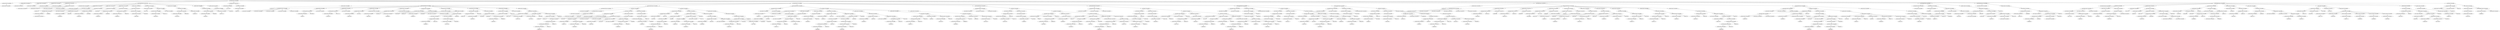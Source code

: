 strict digraph  {
<_ast.alias object at 0xa1aae2990>;
<_ast.Import object at 0xa16d60950>;
<_ast.alias object at 0xa1aae2910>;
<_ast.Import object at 0xa1aae2950>;
<_ast.alias object at 0xa1aae2890>;
<_ast.Import object at 0xa1aae28d0>;
<_ast.alias object at 0xa1aae2810>;
<_ast.Import object at 0xa1aae2850>;
<_ast.Store object at 0x10295c290>;
<_ast.Name object at 0xa1aae2790>;
<_ast.Num object at 0xa1aae2710>;
<_ast.Pow object at 0x102961150>;
<_ast.Num object at 0xa1aae26d0>;
<_ast.BinOp object at 0xa1aae2750>;
<_ast.Assign object at 0xa1aae27d0>;
<_ast.arguments object at 0xa1aae2690>;
<_ast.Name object at 0xa1aae25d0>;
Store9657709;
<_ast.Load object at 0x10295c1d0>;
<_ast.Name object at 0xa1aae2510>;
<_ast.Attribute object at 0xa1aae2550>;
Load896663;
<_ast.Str object at 0xa1aae24d0>;
<_ast.Call object at 0xa1aae2590>;
<_ast.Assign object at 0xa1aae2610>;
<_ast.Name object at 0xa1aae23d0>;
Load8298538;
<_ast.Attribute object at 0xa1aae2410>;
Load5914005;
<_ast.Name object at 0xa1aae2350>;
Load3046108;
<_ast.Attribute object at 0xa1aae2390>;
Load7959883;
<_ast.Call object at 0xa1aae2450>;
<_ast.Expr object at 0xa1aae2490>;
<_ast.Name object at 0xa1aae22d0>;
Store8259368;
<_ast.Name object at 0xa1aae2210>;
Load3625619;
<_ast.Attribute object at 0xa1aae2250>;
Load6618638;
<_ast.Call object at 0xa1aae2290>;
<_ast.Assign object at 0xa1aae2310>;
<_ast.Name object at 0xa1aae2110>;
Load8286215;
<_ast.Attribute object at 0xa1aae2150>;
Load4087525;
<_ast.Name object at 0xa1aae2090>;
Load6078590;
<_ast.Attribute object at 0xa1aae20d0>;
Load5265500;
<_ast.Call object at 0xa1aae2190>;
<_ast.Expr object at 0xa1aae21d0>;
<_ast.Name object at 0xa1aadf1d0>;
Store6713344;
<_ast.Name object at 0xa1aadff10>;
Load6314906;
<_ast.Attribute object at 0xa1aadff50>;
Load3154110;
<_ast.Str object at 0xa1aadfed0>;
<_ast.Call object at 0xa1aadff90>;
<_ast.Assign object at 0xa1aae2050>;
<_ast.Name object at 0xa1aadfdd0>;
Load7025043;
<_ast.Attribute object at 0xa1aadfe10>;
Load3910469;
<_ast.Name object at 0xa1aadfd90>;
Load2351974;
<_ast.Call object at 0xa1aadfe50>;
<_ast.Expr object at 0xa1aadfe90>;
<_ast.Name object at 0xa1aadfc90>;
Load428542;
<_ast.Attribute object at 0xa1aadfcd0>;
Load824958;
<_ast.Name object at 0xa1aadfc50>;
Load5747110;
<_ast.Call object at 0xa1aadfd10>;
<_ast.Expr object at 0xa1aadfd50>;
<_ast.Name object at 0xa1aadfbd0>;
Load4392802;
<_ast.Return object at 0xa1aadfc10>;
<_ast.FunctionDef object at 0xa1a31f1d0>;
<_ast.Name object at 0xa1aadfb90>;
Store1551990;
<_ast.Name object at 0xa1aadfb10>;
Load6910874;
<_ast.Call object at 0xa1aadfb50>;
<_ast.Assign object at 0xa16cc7490>;
<_ast.Name object at 0xa1aadfa90>;
Load6732577;
<_ast.arg object at 0xa1aadf990>;
<_ast.arg object at 0xa1aadf950>;
<_ast.arg object at 0xa1aadf910>;
<_ast.arg object at 0xa1aadf8d0>;
<_ast.arg object at 0xa1aadf890>;
<_ast.arguments object at 0xa1aadf9d0>;
<_ast.Name object at 0xa1aadf7d0>;
Load65753;
<_ast.Attribute object at 0xa1aadf810>;
Store7088615;
<_ast.Str object at 0xa1aadf790>;
<_ast.Assign object at 0xa1aadf850>;
<_ast.Name object at 0xa1aadf6d0>;
Load7628074;
<_ast.Attribute object at 0xa1aadf710>;
Store7457178;
<_ast.Str object at 0xa1aadf690>;
<_ast.Assign object at 0xa1aadf750>;
<_ast.Name object at 0xa1aadf5d0>;
Load6512506;
<_ast.Attribute object at 0xa1aadf610>;
Store1195511;
<_ast.NameConstant object at 0xa1aadf590>;
<_ast.Assign object at 0xa1aadf650>;
<_ast.Name object at 0xa1aadf550>;
Load6279387;
<_ast.Attribute object at 0xa1a9e4690>;
Store3880113;
<_ast.NameConstant object at 0xa1aadf510>;
<_ast.Assign object at 0xa1a9ec690>;
<_ast.Name object at 0xa1aadf410>;
Load9954992;
<_ast.Attribute object at 0xa1aadf450>;
Store7809169;
<_ast.Name object at 0xa1aadf3d0>;
Load5292276;
<_ast.Assign object at 0xa1aadf4d0>;
<_ast.Name object at 0xa1aadf310>;
Load5565215;
<_ast.Attribute object at 0xa1aadf350>;
Store2892603;
<_ast.Str object at 0xa1aadf190>;
<_ast.Mod object at 0x102961090>;
<_ast.Name object at 0xa1aadf090>;
Load6865627;
<_ast.Attribute object at 0xa1aadf0d0>;
Load5101229;
<_ast.Call object at 0xa1aadf110>;
<_ast.Name object at 0xa1aaddfd0>;
Load1115526;
<_ast.Attribute object at 0xa1a9da350>;
Load1368813;
<_ast.Call object at 0xa1aadf050>;
<_ast.Tuple object at 0xa1aadf150>;
Load6922800;
<_ast.BinOp object at 0xa1aadf250>;
<_ast.Assign object at 0xa1aadf390>;
<_ast.Name object at 0xa1aaddf10>;
Load5081758;
<_ast.Attribute object at 0xa1aaddf90>;
Store7029919;
<_ast.Name object at 0xa1aadde50>;
Load3387090;
<_ast.Attribute object at 0xa1aadde90>;
Load1399325;
<_ast.Call object at 0xa1aadded0>;
<_ast.Assign object at 0xa17d95690>;
<_ast.Name object at 0xa1aaddd90>;
Load4830684;
<_ast.Attribute object at 0xa1aadddd0>;
Store7197571;
<_ast.Str object at 0xa1aaddd50>;
<_ast.Assign object at 0xa1aadde10>;
<_ast.Name object at 0xa1aaddc10>;
Load3975647;
<_ast.Attribute object at 0xa1aaddc50>;
Load8699030;
<_ast.Attribute object at 0xa1aaddc90>;
Load7227391;
<_ast.Name object at 0xa1aaddb90>;
Load5211065;
<_ast.Name object at 0xa1aaddb10>;
Load7149941;
<_ast.Tuple object at 0xa1aaddbd0>;
Load2236994;
<_ast.Name object at 0xa1aadda90>;
Load964549;
<_ast.Attribute object at 0xa1aaddad0>;
Load3931444;
<_ast.Call object at 0xa1aaddcd0>;
<_ast.Expr object at 0xa1aaddd10>;
<_ast.FunctionDef object at 0xa1aadfa10>;
<_ast.arg object at 0xa1aadd9d0>;
<_ast.arguments object at 0xa1aadda10>;
<_ast.Not object at 0x1029617d0>;
<_ast.Name object at 0xa1aadd8d0>;
Load4487167;
<_ast.Attribute object at 0xa1aadd910>;
Load2819185;
<_ast.UnaryOp object at 0xa1aadd950>;
<_ast.And object at 0x10295ca90>;
<_ast.Name object at 0xa1aadd750>;
Load9540175;
<_ast.Attribute object at 0xa1aadd790>;
Load491150;
<_ast.Attribute object at 0xa1aadd7d0>;
Load2382779;
<_ast.Call object at 0xa1aadd810>;
<_ast.UnaryOp object at 0xa1aadd850>;
Not4161935;
<_ast.Name object at 0xa1aadd690>;
Load6613125;
<_ast.Name object at 0xa1aadd610>;
Load3323098;
<_ast.Attribute object at 0xa1aadd650>;
Load3768289;
<_ast.Call object at 0xa1aadd6d0>;
<_ast.Gt object at 0x102961d90>;
<_ast.Num object at 0xa1aadd5d0>;
<_ast.Compare object at 0xa1aadd710>;
<_ast.BoolOp object at 0xa1aadd890>;
<_ast.Name object at 0xa1aadd510>;
Load9018583;
<_ast.Attribute object at 0xa1aadd550>;
Load7265794;
<_ast.Str object at 0xa1aadd490>;
<_ast.Name object at 0xa1aadd410>;
Load8829332;
<_ast.Attribute object at 0xa1aadd450>;
Load4053357;
<_ast.BinOp object at 0xa1aadd4d0>;
Mod928969;
<_ast.Call object at 0xa1aadd590>;
<_ast.Expr object at 0xa1a31fd90>;
<_ast.If object at 0xa17efd790>;
<_ast.Name object at 0xa1aadd2d0>;
Load3563233;
<_ast.Attribute object at 0xa1aadd310>;
Load6548627;
<_ast.Attribute object at 0xa1aadd350>;
Load6137322;
<_ast.Call object at 0xa1aadd390>;
<_ast.Expr object at 0xa1aadd3d0>;
<_ast.If object at 0xa1aadd990>;
<_ast.Name object at 0xa1aadd1d0>;
Load7459543;
<_ast.Attribute object at 0xa1aadd210>;
Load6178461;
<_ast.UnaryOp object at 0xa1aadd250>;
Not1939896;
<_ast.Name object at 0xa1aa7a150>;
Load1345020;
<_ast.Attribute object at 0xa1aadd050>;
Load1840467;
<_ast.Attribute object at 0xa1aadd090>;
Load4557594;
<_ast.Call object at 0xa1aadd0d0>;
<_ast.UnaryOp object at 0xa1aadd110>;
Not9498828;
<_ast.Name object at 0xa1aadbfd0>;
Load8533133;
<_ast.Name object at 0xa1aadbf50>;
Load3339544;
<_ast.Attribute object at 0xa1aadbf90>;
Load197084;
<_ast.Call object at 0xa1aadb9d0>;
<_ast.Num object at 0xa1aadbf10>;
<_ast.Compare object at 0xa1aa7a550>;
Gt7507744;
<_ast.BoolOp object at 0xa1aadd150>;
And5226338;
<_ast.Name object at 0xa1aadbdd0>;
Load2985666;
<_ast.Attribute object at 0xa1aadbe50>;
Load2126027;
<_ast.Str object at 0xa1aadbd50>;
<_ast.Name object at 0xa1aadbcd0>;
Load6197861;
<_ast.Attribute object at 0xa1aadbd10>;
Load7551259;
<_ast.BinOp object at 0xa1aadbd90>;
Mod1086219;
<_ast.Call object at 0xa1aadbe90>;
<_ast.Expr object at 0xa1aadbed0>;
<_ast.If object at 0xa1aadd190>;
<_ast.Name object at 0xa1aadbb90>;
Load7704658;
<_ast.Attribute object at 0xa1aadbbd0>;
Load3288886;
<_ast.Attribute object at 0xa1aadbc10>;
Load942200;
<_ast.Call object at 0xa1aadbc50>;
<_ast.Expr object at 0xa1aadbc90>;
<_ast.If object at 0xa1aadd290>;
<_ast.FunctionDef object at 0xa1aadda50>;
<_ast.arg object at 0xa1aadbad0>;
<_ast.arg object at 0xa1aadba90>;
<_ast.arguments object at 0xa1aadbb10>;
<_ast.Name object at 0xa1aadb910>;
Load6847272;
<_ast.NotEq object at 0x102961b50>;
<_ast.Num object at 0xa1aadb8d0>;
<_ast.Compare object at 0xa1aadb950>;
<_ast.Name object at 0xa1aadb7d0>;
Load5759987;
<_ast.Attribute object at 0xa1aadb810>;
Load7988450;
<_ast.Str object at 0xa1aadb750>;
<_ast.Name object at 0xa1aadb690>;
Load6190111;
<_ast.Attribute object at 0xa1aadb6d0>;
Load541948;
<_ast.Name object at 0xa1aadb650>;
Load1430014;
<_ast.Call object at 0xa1aadb710>;
<_ast.BinOp object at 0xa1aadb790>;
Mod5419069;
<_ast.Call object at 0xa1aadb850>;
<_ast.Expr object at 0xa1aadb890>;
<_ast.Name object at 0xa1aadb550>;
Load4558879;
<_ast.Attribute object at 0xa1aadb590>;
Load8567506;
<_ast.Call object at 0xa1aadb5d0>;
<_ast.Expr object at 0xa1aadb610>;
<_ast.Name object at 0xa1aadb490>;
Load9584104;
<_ast.Attribute object at 0xa1aadb4d0>;
Store126726;
<_ast.Str object at 0xa1aadb410>;
<_ast.Name object at 0xa1aadb2d0>;
Load9565664;
<_ast.Attribute object at 0xa1aadb310>;
Load4673867;
<_ast.Attribute object at 0xa1aadb350>;
Load2181607;
<_ast.Call object at 0xa1aadb390>;
<_ast.Name object at 0xa1aadb1d0>;
Load7651568;
<_ast.Attribute object at 0xa1aadb210>;
Load6213878;
<_ast.Attribute object at 0xa1aadb250>;
Load4855435;
<_ast.Call object at 0xa1aadb290>;
<_ast.Tuple object at 0xa1aadb3d0>;
Load4556809;
<_ast.BinOp object at 0xa1aadb450>;
Mod8449900;
<_ast.Assign object at 0xa1aadb510>;
<_ast.Name object at 0xa1aadb0d0>;
Load4994025;
<_ast.Attribute object at 0xa1aadb110>;
Load8020535;
<_ast.Str object at 0xa1aadb050>;
<_ast.Name object at 0xa1aad9fd0>;
Load1650349;
<_ast.Attribute object at 0xa1a989f10>;
Load7032617;
<_ast.BinOp object at 0xa1aadb090>;
Mod3191663;
<_ast.Call object at 0xa1aadb150>;
<_ast.Expr object at 0xa1aadb190>;
<_ast.Name object at 0xa1aad9e90>;
Load6169771;
<_ast.Attribute object at 0xa1aad9ed0>;
Load4247804;
<_ast.Attribute object at 0xa1aad9f10>;
Load3196726;
<_ast.Name object at 0xa1aad9e10>;
Load509433;
<_ast.Name object at 0xa1aad9d90>;
Load9774604;
<_ast.Attribute object at 0xa1aad9dd0>;
Load1298457;
<_ast.Call object at 0xa1aad9f50>;
<_ast.Expr object at 0xa1aad9f90>;
<_ast.Name object at 0xa1aae41d0>;
Load9049455;
<_ast.Attribute object at 0xa1aae4110>;
Load9689814;
<_ast.Attribute object at 0xa1aae4150>;
Load819795;
<_ast.Name object at 0xa1aae4190>;
Load6995288;
<_ast.Name object at 0xa1aae4210>;
Load7013200;
<_ast.Attribute object at 0xa1aae4250>;
Load1888268;
<_ast.Call object at 0xa1aae4090>;
<_ast.Expr object at 0xa1aae40d0>;
<_ast.If object at 0xa1aadb990>;
<_ast.FunctionDef object at 0xa1aadbb50>;
<_ast.arg object at 0xa1aae4350>;
<_ast.arg object at 0xa1aae4310>;
<_ast.arg object at 0xa1aae43d0>;
<_ast.arguments object at 0xa1aae4290>;
<_ast.Name object at 0xa1aae4490>;
Load6772939;
<_ast.Attribute object at 0xa1aae44d0>;
Load8472720;
<_ast.Attribute object at 0xa1aae4410>;
Load5445782;
<_ast.Call object at 0xa1aae4450>;
<_ast.Name object at 0xa1aae4590>;
Load596482;
<_ast.Attribute object at 0xa1aae45d0>;
Load7368443;
<_ast.Call object at 0xa1aae4510>;
<_ast.Expr object at 0xa1aae4550>;
<_ast.Name object at 0xa1aae46d0>;
Load595377;
<_ast.Num object at 0xa1aae4690>;
<_ast.Compare object at 0xa1aae4610>;
NotEq8306131;
<_ast.Name object at 0xa1aae4790>;
Load7293005;
<_ast.Attribute object at 0xa1aae47d0>;
Load8330533;
<_ast.Call object at 0xa1aae4710>;
<_ast.Expr object at 0xa1aae4750>;
<_ast.Name object at 0xa1aa91cd0>;
Load3664845;
<_ast.UnaryOp object at 0xa1aae4810>;
Not6352170;
<_ast.Name object at 0xa1a754090>;
Load1358287;
<_ast.Attribute object at 0xa1aa63550>;
Load7834173;
<_ast.Call object at 0xa1aa63590>;
<_ast.Expr object at 0xa1aa52050>;
<_ast.Name object at 0xa1aa5e250>;
Load1515841;
<_ast.Attribute object at 0xa17d956d0>;
Store4229862;
<_ast.NameConstant object at 0xa1aa34190>;
<_ast.Assign object at 0xa1aa50fd0>;
<_ast.Name object at 0xa1aaec6d0>;
Load9830279;
<_ast.Attribute object at 0xa1aaec750>;
Load3361019;
<_ast.Attribute object at 0xa17983550>;
Load2135081;
<_ast.Name object at 0xa1aaec7d0>;
Load3705758;
<_ast.Name object at 0xa1aaec850>;
Load8280318;
<_ast.Attribute object at 0xa1aaec710>;
Load5820341;
<_ast.Call object at 0xa17983cd0>;
<_ast.Expr object at 0xa1aa22450>;
<_ast.If object at 0xa1aae4850>;
<_ast.If object at 0xa1aae4650>;
<_ast.If object at 0xa1aae4390>;
<_ast.FunctionDef object at 0xa1aae42d0>;
<_ast.arg object at 0xa1aaec810>;
<_ast.arg object at 0xa1aaec950>;
<_ast.arg object at 0xa1aaec890>;
<_ast.arguments object at 0xa1aaec8d0>;
<_ast.Name object at 0xa1aaecad0>;
Load8456987;
<_ast.Attribute object at 0xa1aaec990>;
Load4974984;
<_ast.Attribute object at 0xa1aaeca50>;
Load3232503;
<_ast.Call object at 0xa1aaec910>;
<_ast.Name object at 0xa1aaecbd0>;
Load4445052;
<_ast.Attribute object at 0xa1aaeca90>;
Load5176265;
<_ast.Call object at 0xa1aaecb50>;
<_ast.Expr object at 0xa1aaeca10>;
<_ast.Name object at 0xa1aaecb90>;
Load7869740;
<_ast.Num object at 0xa1aaeccd0>;
<_ast.Compare object at 0xa1aaecc50>;
NotEq348056;
<_ast.Name object at 0xa1aaecdd0>;
Load7301128;
<_ast.Attribute object at 0xa1aaecc90>;
Load6241092;
<_ast.Call object at 0xa1aaecd50>;
<_ast.Expr object at 0xa1aaecc10>;
<_ast.Name object at 0xa1aaecd90>;
Load9133812;
<_ast.UnaryOp object at 0xa1aaece50>;
Not5104025;
<_ast.Name object at 0xa1aaece90>;
Load8940199;
<_ast.Attribute object at 0xa1aaecf50>;
Load9335070;
<_ast.Call object at 0xa1aaece10>;
<_ast.Expr object at 0xa1aaeced0>;
<_ast.Name object at 0xa1aaecfd0>;
Load3835188;
<_ast.Attribute object at 0xa1aaecf10>;
Store9935697;
<_ast.NameConstant object at 0xa1aaecf90>;
<_ast.Assign object at 0xa1aaec650>;
<_ast.Name object at 0xa1aad9c50>;
Load3912142;
<_ast.Attribute object at 0xa1aad9c90>;
Load8361109;
<_ast.Attribute object at 0xa1aad9cd0>;
Load2283460;
<_ast.Name object at 0xa1aad9c10>;
Load8828075;
<_ast.Name object at 0xa1aad9b90>;
Load6100643;
<_ast.Attribute object at 0xa1aad9bd0>;
Load5951720;
<_ast.Call object at 0xa1aad9d10>;
<_ast.Expr object at 0xa1aad9d50>;
<_ast.If object at 0xa1aaecd10>;
<_ast.If object at 0xa1aaecb10>;
<_ast.If object at 0xa1aaec9d0>;
<_ast.FunctionDef object at 0xa1aaec790>;
<_ast.arg object at 0xa1aad9ad0>;
<_ast.arg object at 0xa1aad9a90>;
<_ast.arguments object at 0xa1aad9b10>;
<_ast.Name object at 0xa1aad99d0>;
Load6891306;
<_ast.Attribute object at 0xa1aad9a10>;
Store6166117;
<_ast.NameConstant object at 0xa1aad9990>;
<_ast.Assign object at 0xa1aad9a50>;
<_ast.Name object at 0xa1aad9850>;
Load2825872;
<_ast.Attribute object at 0xa1aad9890>;
Load5458496;
<_ast.Attribute object at 0xa1aad98d0>;
Load9309861;
<_ast.Call object at 0xa1aad9910>;
<_ast.Name object at 0xa1aad9750>;
Load1522277;
<_ast.Attribute object at 0xa1aad9790>;
Load9330787;
<_ast.Call object at 0xa1aad97d0>;
<_ast.Expr object at 0xa1aad9810>;
<_ast.Name object at 0xa1aad9690>;
Load5760772;
<_ast.Num object at 0xa1aad9650>;
<_ast.Compare object at 0xa1aad96d0>;
NotEq6168757;
<_ast.Name object at 0xa1aad9550>;
Load7831624;
<_ast.Attribute object at 0xa1aad9590>;
Load2155991;
<_ast.Call object at 0xa1aad95d0>;
<_ast.Expr object at 0xa1aad9610>;
<_ast.Name object at 0xa1aad9410>;
Load2045964;
<_ast.Attribute object at 0xa1aad9450>;
Load3434249;
<_ast.Attribute object at 0xa1aad9490>;
Load9178683;
<_ast.Name object at 0xa1aad93d0>;
Load8486189;
<_ast.Name object at 0xa1aad9350>;
Load3108013;
<_ast.Attribute object at 0xa1aad9390>;
Load3222802;
<_ast.Call object at 0xa1aad94d0>;
<_ast.Expr object at 0xa1aad9510>;
<_ast.If object at 0xa1aad9710>;
<_ast.If object at 0xa1aad9950>;
<_ast.FunctionDef object at 0xa1aad9b50>;
<_ast.arg object at 0xa1aad9290>;
<_ast.arg object at 0xa1aad9250>;
<_ast.arguments object at 0xa1aad92d0>;
<_ast.Name object at 0xa1aad9190>;
Load8401084;
<_ast.Attribute object at 0xa1aad91d0>;
Store2029238;
<_ast.NameConstant object at 0xa1aad9150>;
<_ast.Assign object at 0xa1aad9210>;
<_ast.Name object at 0xa1aa06b10>;
Load589374;
<_ast.Attribute object at 0xa1aad9050>;
Load7566063;
<_ast.Attribute object at 0xa1aad9090>;
Load8541103;
<_ast.Call object at 0xa1aad90d0>;
<_ast.Name object at 0xa1aad7f50>;
Load1432361;
<_ast.Attribute object at 0xa1aad7f90>;
Load4014347;
<_ast.Call object at 0xa1aad7fd0>;
<_ast.Expr object at 0xa1aa06190>;
<_ast.Name object at 0xa1aad7e90>;
Load3243812;
<_ast.Num object at 0xa1aad7e50>;
<_ast.Compare object at 0xa1aad7ed0>;
NotEq8864359;
<_ast.Name object at 0xa1aad7d50>;
Load298302;
<_ast.Attribute object at 0xa1aad7d90>;
Load961325;
<_ast.Call object at 0xa1aad7dd0>;
<_ast.Expr object at 0xa1aad7e10>;
<_ast.Name object at 0xa1aad7c10>;
Load9552090;
<_ast.Attribute object at 0xa1aad7c50>;
Load5747642;
<_ast.Attribute object at 0xa1aad7c90>;
Load2118734;
<_ast.Name object at 0xa1aad7bd0>;
Load1481351;
<_ast.Name object at 0xa1aad7b50>;
Load1581398;
<_ast.Attribute object at 0xa1aad7b90>;
Load3569301;
<_ast.Call object at 0xa1aad7cd0>;
<_ast.Expr object at 0xa1aad7d10>;
<_ast.If object at 0xa1aad7f10>;
<_ast.If object at 0xa1aad9110>;
<_ast.FunctionDef object at 0xa1aad9310>;
<_ast.ClassDef object at 0xa1aadfad0>;
<_ast.Name object at 0xa1aad7ad0>;
Load6454410;
<_ast.arg object at 0xa1aad7a10>;
<_ast.arg object at 0xa1aad79d0>;
<_ast.arg object at 0xa1aad7990>;
<_ast.arg object at 0xa1aad7950>;
<_ast.arg object at 0xa1aad7910>;
<_ast.arg object at 0xa1aad78d0>;
<_ast.arguments object at 0xa1aad7a50>;
<_ast.Name object at 0xa1aad7810>;
Load2465246;
<_ast.Attribute object at 0xa1aad7850>;
Store9158142;
<_ast.Name object at 0xa1aad77d0>;
Load8738686;
<_ast.Assign object at 0xa1aad7890>;
<_ast.Name object at 0xa1aad7710>;
Load8574200;
<_ast.Attribute object at 0xa1aad7750>;
Store6347297;
<_ast.Name object at 0xa1aad76d0>;
Load4980766;
<_ast.Assign object at 0xa1aad7790>;
<_ast.Name object at 0xa1aad75d0>;
Load7488368;
<_ast.Attribute object at 0xa1aad7650>;
Store7710529;
<_ast.Name object at 0xa1aad7590>;
Load865308;
<_ast.Assign object at 0xa1aad7690>;
<_ast.Name object at 0xa1aad74d0>;
Load1070204;
<_ast.Attribute object at 0xa1aad7510>;
Store6057277;
<_ast.Name object at 0xa1aad7410>;
Load3887871;
<_ast.Attribute object at 0xa1aad7450>;
Load6023690;
<_ast.Call object at 0xa1aad7490>;
<_ast.Assign object at 0xa1aad7550>;
<_ast.Name object at 0xa1aad72d0>;
Load8789391;
<_ast.Attribute object at 0xa1aad7310>;
Load2297277;
<_ast.Attribute object at 0xa1aad7350>;
Load8304985;
<_ast.Call object at 0xa1aad7390>;
<_ast.Expr object at 0xa1aad73d0>;
<_ast.Name object at 0xa1aad7190>;
Load7450270;
<_ast.Attribute object at 0xa1aad71d0>;
Load5223747;
<_ast.Attribute object at 0xa1aad7210>;
Load9201628;
<_ast.Name object at 0xa1aad70d0>;
Load5582381;
<_ast.Name object at 0xa1aad7090>;
Load4133361;
<_ast.Tuple object at 0xa1aad7150>;
Load2930082;
<_ast.Call object at 0xa1aad7250>;
<_ast.Expr object at 0xa1aad7290>;
<_ast.Name object at 0xa1aad5f10>;
Load2857575;
<_ast.Attribute object at 0xa1aad5f50>;
Load6097524;
<_ast.Attribute object at 0xa1aad5f90>;
Load2674648;
<_ast.Call object at 0xa1aad5fd0>;
<_ast.Expr object at 0xa1aad7050>;
<_ast.Name object at 0xa1aad5dd0>;
Load8271612;
<_ast.Attribute object at 0xa1aad5e10>;
Load3873226;
<_ast.Attribute object at 0xa1aad5e50>;
Load9316164;
<_ast.Name object at 0xa1aad5d50>;
Load6661636;
<_ast.Attribute object at 0xa1aad5d90>;
Load2674215;
<_ast.Call object at 0xa1aad5e90>;
<_ast.Expr object at 0xa1aad5ed0>;
<_ast.Name object at 0xa1aad5c10>;
Load8216459;
<_ast.Attribute object at 0xa1aad5c50>;
Load8416006;
<_ast.Str object at 0xa1aad5b90>;
<_ast.Name object at 0xa1aad5b10>;
Load5377346;
<_ast.Name object at 0xa1aad5a10>;
Load6326506;
<_ast.Attribute object at 0xa1aad5a50>;
Load7372355;
<_ast.Attribute object at 0xa1aad5a90>;
Load2852918;
<_ast.Call object at 0xa1aad5ad0>;
<_ast.Call object at 0xa1aad5b50>;
<_ast.BinOp object at 0xa1aad5bd0>;
Mod6768757;
<_ast.Call object at 0xa1aad5c90>;
<_ast.Expr object at 0xa1aad5d10>;
<_ast.FunctionDef object at 0xa1aad7a90>;
<_ast.arg object at 0xa1aad5950>;
<_ast.arg object at 0xa1aad5910>;
<_ast.arg object at 0xa1aad58d0>;
<_ast.arguments object at 0xa1aad5990>;
<_ast.Name object at 0xa1aad57d0>;
Load8347953;
<_ast.Eq object at 0x102961a90>;
<_ast.Num object at 0xa1aad5790>;
<_ast.Compare object at 0xa1aad5810>;
<_ast.Name object at 0xa1aad5710>;
Load4692032;
<_ast.NameConstant object at 0xa1aad56d0>;
<_ast.Compare object at 0xa1aad5750>;
NotEq6166137;
<_ast.BoolOp object at 0xa1aad5850>;
And6702186;
<_ast.Name object at 0xa1aad55d0>;
Load433605;
<_ast.Attribute object at 0xa1aad5610>;
Load7934538;
<_ast.Str object at 0xa1aad5550>;
<_ast.Name object at 0xa1aad5450>;
Load2023556;
<_ast.Attribute object at 0xa1aad5490>;
Load3489555;
<_ast.Call object at 0xa1aad54d0>;
<_ast.Name object at 0xa1aad5390>;
Load4536393;
<_ast.Attribute object at 0xa1aad53d0>;
Load3069111;
<_ast.Call object at 0xa1aad5410>;
<_ast.Tuple object at 0xa1aad5510>;
Load1399316;
<_ast.BinOp object at 0xa1aad5590>;
Mod1979101;
<_ast.Call object at 0xa1aad5650>;
<_ast.Expr object at 0xa1aad5690>;
<_ast.Name object at 0xa1aad52d0>;
Load1861068;
<_ast.Name object at 0xa1aad5250>;
Load223337;
<_ast.Attribute object at 0xa1aad5290>;
Load9467755;
<_ast.Name object at 0xa1aad5210>;
Load246324;
<_ast.Name object at 0xa1aad5190>;
Load2483400;
<_ast.Attribute object at 0xa1aad51d0>;
Load9847710;
<_ast.Name object at 0xa1aad5110>;
Load1334733;
<_ast.Attribute object at 0xa1aad5150>;
Load5634219;
<_ast.Call object at 0xa1aad5310>;
<_ast.Expr object at 0xa1aad5350>;
<_ast.If object at 0xa1aad5890>;
<_ast.Name object at 0xa1aad3b50>;
Load8013609;
<_ast.Attribute object at 0xa1aa716d0>;
Load5945243;
<_ast.Attribute object at 0xa1aad5050>;
Load7679307;
<_ast.Name object at 0xa1aad3f50>;
Load8667787;
<_ast.Attribute object at 0xa1aad3fd0>;
Load4372507;
<_ast.Call object at 0xa1aad5090>;
<_ast.Expr object at 0xa1aad50d0>;
<_ast.FunctionDef object at 0xa1aad59d0>;
<_ast.ClassDef object at 0xa1aad7b10>;
<_ast.arg object at 0xa1aad3e90>;
<_ast.arguments object at 0xa1aad3ed0>;
<_ast.Name object at 0xa1aad3e10>;
Store9648210;
<_ast.Name object at 0xa1aad3d50>;
Load3984806;
<_ast.Attribute object at 0xa1aad3d90>;
Load2828339;
<_ast.Str object at 0xa1aad3d10>;
<_ast.Num object at 0xa1aad3cd0>;
<_ast.Call object at 0xa1aad3dd0>;
<_ast.Assign object at 0xa1aad3e50>;
<_ast.Name object at 0xa1aad3b10>;
Load7253106;
<_ast.Num object at 0xa1aad3a90>;
<_ast.Index object at 0xa1aad3ad0>;
<_ast.Subscript object at 0xa1aad3c10>;
Load1891695;
<_ast.Name object at 0xa1aad3a10>;
Load5732300;
<_ast.Name object at 0xa1aad3990>;
Load4675570;
<_ast.Num object at 0xa1aad3910>;
<_ast.Index object at 0xa1aad3950>;
<_ast.Subscript object at 0xa1aad39d0>;
Load2114687;
<_ast.Call object at 0xa1aad3a50>;
<_ast.Tuple object at 0xa1aad3c50>;
Load5347303;
<_ast.Return object at 0xa1aad3c90>;
<_ast.FunctionDef object at 0xa1aad3f10>;
<_ast.arguments object at 0xa1aad3890>;
<_ast.Name object at 0xa1aad3790>;
Load8716671;
<_ast.Attribute object at 0xa1aad37d0>;
Load8385999;
<_ast.Str object at 0xa1aad3710>;
<_ast.Name object at 0xa1aad3650>;
Load6588814;
<_ast.Attribute object at 0xa1aad3690>;
Load456628;
<_ast.Num object at 0xa1aad35d0>;
<_ast.Index object at 0xa1aad3610>;
<_ast.Subscript object at 0xa1aad36d0>;
Load4293004;
<_ast.BinOp object at 0xa1aad3750>;
Mod9259144;
<_ast.Call object at 0xa1aad3810>;
<_ast.Expr object at 0xa1aad3850>;
<_ast.FunctionDef object at 0xa1aad38d0>;
<_ast.arguments object at 0xa1aad3550>;
<_ast.Name object at 0xa1aad3410>;
Load7417626;
<_ast.Name object at 0xa1aad3390>;
Load5819397;
<_ast.Attribute object at 0xa1aad33d0>;
Load3336201;
<_ast.Call object at 0xa1aad3450>;
<_ast.Lt object at 0x102961c10>;
<_ast.Num object at 0xa1aad3350>;
<_ast.Compare object at 0xa1aad3490>;
<_ast.Name object at 0xa1aad3290>;
Load835590;
<_ast.Call object at 0xa1aad32d0>;
<_ast.Expr object at 0xa1aad3310>;
<_ast.Name object at 0xa1aad3190>;
Load6463189;
<_ast.Attribute object at 0xa1aad31d0>;
Load7340121;
<_ast.Num object at 0xa1aad3150>;
<_ast.Call object at 0xa1aad3210>;
<_ast.Expr object at 0xa1aad3250>;
<_ast.If object at 0xa1aad34d0>;
<_ast.Name object at 0xa1aad30d0>;
Store1512075;
<_ast.Name object at 0xa1aad3050>;
Load3351167;
<_ast.Name object at 0xa1a8f2c50>;
Load2077452;
<_ast.Name object at 0xa1aacf790>;
Load1097299;
<_ast.Attribute object at 0xa1aa93dd0>;
Load3428626;
<_ast.Num object at 0xa1aacff90>;
<_ast.USub object at 0x102961950>;
<_ast.Num object at 0xa1aacff10>;
<_ast.UnaryOp object at 0xa1aacff50>;
<_ast.Slice object at 0xa1aacffd0>;
<_ast.Subscript object at 0xa1aa930d0>;
Load6674938;
<_ast.Call object at 0xa1aad3090>;
<_ast.Assign object at 0xa1aad3110>;
<_ast.Name object at 0xa1aacfe50>;
Store5592595;
<_ast.Name object at 0xa1aacfe10>;
Store9220693;
<_ast.Tuple object at 0xa1aacfe90>;
Store805874;
<_ast.Name object at 0xa1aacfd90>;
Load5194906;
<_ast.Name object at 0xa1aacfcd0>;
Load3869096;
<_ast.Attribute object at 0xa1aacfd10>;
Load6175551;
<_ast.Num object at 0xa1aacfc10>;
<_ast.UnaryOp object at 0xa1aacfc50>;
USub8960081;
<_ast.Index object at 0xa1aacfc90>;
<_ast.Subscript object at 0xa1aacfd50>;
Load5292174;
<_ast.Call object at 0xa1aacfdd0>;
<_ast.Assign object at 0xa1aacfed0>;
<_ast.Name object at 0xa1aacfb90>;
Store8068337;
<_ast.Name object at 0xa1aacfad0>;
Load2153812;
<_ast.Attribute object at 0xa1aacfb10>;
Load8341192;
<_ast.Call object at 0xa1aacfb50>;
<_ast.Assign object at 0xa1aacfbd0>;
<_ast.Name object at 0xa1aacf9d0>;
Load6710173;
<_ast.Attribute object at 0xa1aacfa10>;
Load2942097;
<_ast.Str object at 0xa1aacf950>;
<_ast.Add object at 0x10295cc90>;
<_ast.Name object at 0xa1aacf8d0>;
Load3676533;
<_ast.Name object at 0xa1aacf890>;
Load3250212;
<_ast.Call object at 0xa1aacf910>;
<_ast.BinOp object at 0xa1aacf990>;
<_ast.Call object at 0xa1aacfa50>;
<_ast.Expr object at 0xa1aacfa90>;
<_ast.Name object at 0xa1aacf7d0>;
Store4811155;
<_ast.Name object at 0xa1aacf750>;
Store3970344;
<_ast.Tuple object at 0xa1aacf810>;
Store7369689;
<_ast.Name object at 0xa1aacf710>;
Load2349195;
<_ast.Name object at 0xa1aacf650>;
Load6117764;
<_ast.Name object at 0xa1aacf610>;
Load3730639;
<_ast.Name object at 0xa1aacf590>;
Load3337113;
<_ast.keyword object at 0xa1aacf5d0>;
<_ast.Name object at 0xa1aacf510>;
Load5439908;
<_ast.keyword object at 0xa1aacf550>;
<_ast.Name object at 0xa1aacf490>;
Load3362886;
<_ast.keyword object at 0xa1aacf4d0>;
<_ast.Name object at 0xa1aacf410>;
Load2249558;
<_ast.keyword object at 0xa1aacf450>;
<_ast.Call object at 0xa1aacf690>;
<_ast.Expr object at 0xa1aacf6d0>;
<_ast.For object at 0xa1aacf850>;
<_ast.Name object at 0xa1aacf310>;
Load5743315;
<_ast.Attribute object at 0xa1aacf350>;
Load870647;
<_ast.Str object at 0xa1aacf250>;
<_ast.Name object at 0xa1aacf1d0>;
Load8921694;
<_ast.Name object at 0xa1aacf150>;
Load8214650;
<_ast.Name object at 0xa1aacf110>;
Load7179580;
<_ast.Tuple object at 0xa1aacf190>;
Load1880012;
<_ast.Call object at 0xa1aacf210>;
<_ast.BinOp object at 0xa1aacf2d0>;
Mod9444042;
<_ast.Call object at 0xa1aacf390>;
<_ast.Expr object at 0xa1aacf3d0>;
<_ast.Name object at 0xa1a9a4f90>;
Load6697183;
<_ast.Attribute object at 0xa1aacf050>;
Load7561691;
<_ast.Call object at 0xa1aacf090>;
<_ast.Expr object at 0xa1aacf0d0>;
<_ast.FunctionDef object at 0xa1aad3590>;
<_ast.Name object at 0xa1aaccf50>;
Load6931394;
<_ast.Str object at 0xa1aaccf10>;
<_ast.Compare object at 0xa1aaccf90>;
Eq3877036;
<_ast.Name object at 0xa1aaccdd0>;
Load3113540;
<_ast.Call object at 0xa1aacce10>;
<_ast.Expr object at 0xa1aacce90>;
<_ast.Name object at 0xa1aaccd50>;
Load8669224;
<_ast.Pass object at 0xa1aaccd10>;
<_ast.ExceptHandler object at 0xa1aaccd90>;
<_ast.Try object at 0xa1aacced0>;
<_ast.If object at 0xa1aaccfd0>;
<_ast.Module object at 0xa16a66c90>;
<_ast.Import object at 0xa16d60950> -> <_ast.alias object at 0xa1aae2990>;
<_ast.Import object at 0xa1aae2950> -> <_ast.alias object at 0xa1aae2910>;
<_ast.Import object at 0xa1aae28d0> -> <_ast.alias object at 0xa1aae2890>;
<_ast.Import object at 0xa1aae2850> -> <_ast.alias object at 0xa1aae2810>;
<_ast.Name object at 0xa1aae2790> -> <_ast.Store object at 0x10295c290>;
<_ast.BinOp object at 0xa1aae2750> -> <_ast.Num object at 0xa1aae2710>;
<_ast.BinOp object at 0xa1aae2750> -> <_ast.Pow object at 0x102961150>;
<_ast.BinOp object at 0xa1aae2750> -> <_ast.Num object at 0xa1aae26d0>;
<_ast.Assign object at 0xa1aae27d0> -> <_ast.Name object at 0xa1aae2790>;
<_ast.Assign object at 0xa1aae27d0> -> <_ast.BinOp object at 0xa1aae2750>;
<_ast.Name object at 0xa1aae25d0> -> Store9657709;
<_ast.Name object at 0xa1aae2510> -> <_ast.Load object at 0x10295c1d0>;
<_ast.Attribute object at 0xa1aae2550> -> <_ast.Name object at 0xa1aae2510>;
<_ast.Attribute object at 0xa1aae2550> -> Load896663;
<_ast.Call object at 0xa1aae2590> -> <_ast.Attribute object at 0xa1aae2550>;
<_ast.Call object at 0xa1aae2590> -> <_ast.Str object at 0xa1aae24d0>;
<_ast.Assign object at 0xa1aae2610> -> <_ast.Name object at 0xa1aae25d0>;
<_ast.Assign object at 0xa1aae2610> -> <_ast.Call object at 0xa1aae2590>;
<_ast.Name object at 0xa1aae23d0> -> Load8298538;
<_ast.Attribute object at 0xa1aae2410> -> <_ast.Name object at 0xa1aae23d0>;
<_ast.Attribute object at 0xa1aae2410> -> Load5914005;
<_ast.Name object at 0xa1aae2350> -> Load3046108;
<_ast.Attribute object at 0xa1aae2390> -> <_ast.Name object at 0xa1aae2350>;
<_ast.Attribute object at 0xa1aae2390> -> Load7959883;
<_ast.Call object at 0xa1aae2450> -> <_ast.Attribute object at 0xa1aae2410>;
<_ast.Call object at 0xa1aae2450> -> <_ast.Attribute object at 0xa1aae2390>;
<_ast.Expr object at 0xa1aae2490> -> <_ast.Call object at 0xa1aae2450>;
<_ast.Name object at 0xa1aae22d0> -> Store8259368;
<_ast.Name object at 0xa1aae2210> -> Load3625619;
<_ast.Attribute object at 0xa1aae2250> -> <_ast.Name object at 0xa1aae2210>;
<_ast.Attribute object at 0xa1aae2250> -> Load6618638;
<_ast.Call object at 0xa1aae2290> -> <_ast.Attribute object at 0xa1aae2250>;
<_ast.Assign object at 0xa1aae2310> -> <_ast.Name object at 0xa1aae22d0>;
<_ast.Assign object at 0xa1aae2310> -> <_ast.Call object at 0xa1aae2290>;
<_ast.Name object at 0xa1aae2110> -> Load8286215;
<_ast.Attribute object at 0xa1aae2150> -> <_ast.Name object at 0xa1aae2110>;
<_ast.Attribute object at 0xa1aae2150> -> Load4087525;
<_ast.Name object at 0xa1aae2090> -> Load6078590;
<_ast.Attribute object at 0xa1aae20d0> -> <_ast.Name object at 0xa1aae2090>;
<_ast.Attribute object at 0xa1aae20d0> -> Load5265500;
<_ast.Call object at 0xa1aae2190> -> <_ast.Attribute object at 0xa1aae2150>;
<_ast.Call object at 0xa1aae2190> -> <_ast.Attribute object at 0xa1aae20d0>;
<_ast.Expr object at 0xa1aae21d0> -> <_ast.Call object at 0xa1aae2190>;
<_ast.Name object at 0xa1aadf1d0> -> Store6713344;
<_ast.Name object at 0xa1aadff10> -> Load6314906;
<_ast.Attribute object at 0xa1aadff50> -> <_ast.Name object at 0xa1aadff10>;
<_ast.Attribute object at 0xa1aadff50> -> Load3154110;
<_ast.Call object at 0xa1aadff90> -> <_ast.Attribute object at 0xa1aadff50>;
<_ast.Call object at 0xa1aadff90> -> <_ast.Str object at 0xa1aadfed0>;
<_ast.Assign object at 0xa1aae2050> -> <_ast.Name object at 0xa1aadf1d0>;
<_ast.Assign object at 0xa1aae2050> -> <_ast.Call object at 0xa1aadff90>;
<_ast.Name object at 0xa1aadfdd0> -> Load7025043;
<_ast.Attribute object at 0xa1aadfe10> -> <_ast.Name object at 0xa1aadfdd0>;
<_ast.Attribute object at 0xa1aadfe10> -> Load3910469;
<_ast.Name object at 0xa1aadfd90> -> Load2351974;
<_ast.Call object at 0xa1aadfe50> -> <_ast.Attribute object at 0xa1aadfe10>;
<_ast.Call object at 0xa1aadfe50> -> <_ast.Name object at 0xa1aadfd90>;
<_ast.Expr object at 0xa1aadfe90> -> <_ast.Call object at 0xa1aadfe50>;
<_ast.Name object at 0xa1aadfc90> -> Load428542;
<_ast.Attribute object at 0xa1aadfcd0> -> <_ast.Name object at 0xa1aadfc90>;
<_ast.Attribute object at 0xa1aadfcd0> -> Load824958;
<_ast.Name object at 0xa1aadfc50> -> Load5747110;
<_ast.Call object at 0xa1aadfd10> -> <_ast.Attribute object at 0xa1aadfcd0>;
<_ast.Call object at 0xa1aadfd10> -> <_ast.Name object at 0xa1aadfc50>;
<_ast.Expr object at 0xa1aadfd50> -> <_ast.Call object at 0xa1aadfd10>;
<_ast.Name object at 0xa1aadfbd0> -> Load4392802;
<_ast.Return object at 0xa1aadfc10> -> <_ast.Name object at 0xa1aadfbd0>;
<_ast.FunctionDef object at 0xa1a31f1d0> -> <_ast.arguments object at 0xa1aae2690>;
<_ast.FunctionDef object at 0xa1a31f1d0> -> <_ast.Assign object at 0xa1aae2610>;
<_ast.FunctionDef object at 0xa1a31f1d0> -> <_ast.Expr object at 0xa1aae2490>;
<_ast.FunctionDef object at 0xa1a31f1d0> -> <_ast.Assign object at 0xa1aae2310>;
<_ast.FunctionDef object at 0xa1a31f1d0> -> <_ast.Expr object at 0xa1aae21d0>;
<_ast.FunctionDef object at 0xa1a31f1d0> -> <_ast.Assign object at 0xa1aae2050>;
<_ast.FunctionDef object at 0xa1a31f1d0> -> <_ast.Expr object at 0xa1aadfe90>;
<_ast.FunctionDef object at 0xa1a31f1d0> -> <_ast.Expr object at 0xa1aadfd50>;
<_ast.FunctionDef object at 0xa1a31f1d0> -> <_ast.Return object at 0xa1aadfc10>;
<_ast.Name object at 0xa1aadfb90> -> Store1551990;
<_ast.Name object at 0xa1aadfb10> -> Load6910874;
<_ast.Call object at 0xa1aadfb50> -> <_ast.Name object at 0xa1aadfb10>;
<_ast.Assign object at 0xa16cc7490> -> <_ast.Name object at 0xa1aadfb90>;
<_ast.Assign object at 0xa16cc7490> -> <_ast.Call object at 0xa1aadfb50>;
<_ast.Name object at 0xa1aadfa90> -> Load6732577;
<_ast.arguments object at 0xa1aadf9d0> -> <_ast.arg object at 0xa1aadf990>;
<_ast.arguments object at 0xa1aadf9d0> -> <_ast.arg object at 0xa1aadf950>;
<_ast.arguments object at 0xa1aadf9d0> -> <_ast.arg object at 0xa1aadf910>;
<_ast.arguments object at 0xa1aadf9d0> -> <_ast.arg object at 0xa1aadf8d0>;
<_ast.arguments object at 0xa1aadf9d0> -> <_ast.arg object at 0xa1aadf890>;
<_ast.Name object at 0xa1aadf7d0> -> Load65753;
<_ast.Attribute object at 0xa1aadf810> -> <_ast.Name object at 0xa1aadf7d0>;
<_ast.Attribute object at 0xa1aadf810> -> Store7088615;
<_ast.Assign object at 0xa1aadf850> -> <_ast.Attribute object at 0xa1aadf810>;
<_ast.Assign object at 0xa1aadf850> -> <_ast.Str object at 0xa1aadf790>;
<_ast.Name object at 0xa1aadf6d0> -> Load7628074;
<_ast.Attribute object at 0xa1aadf710> -> <_ast.Name object at 0xa1aadf6d0>;
<_ast.Attribute object at 0xa1aadf710> -> Store7457178;
<_ast.Assign object at 0xa1aadf750> -> <_ast.Attribute object at 0xa1aadf710>;
<_ast.Assign object at 0xa1aadf750> -> <_ast.Str object at 0xa1aadf690>;
<_ast.Name object at 0xa1aadf5d0> -> Load6512506;
<_ast.Attribute object at 0xa1aadf610> -> <_ast.Name object at 0xa1aadf5d0>;
<_ast.Attribute object at 0xa1aadf610> -> Store1195511;
<_ast.Assign object at 0xa1aadf650> -> <_ast.Attribute object at 0xa1aadf610>;
<_ast.Assign object at 0xa1aadf650> -> <_ast.NameConstant object at 0xa1aadf590>;
<_ast.Name object at 0xa1aadf550> -> Load6279387;
<_ast.Attribute object at 0xa1a9e4690> -> <_ast.Name object at 0xa1aadf550>;
<_ast.Attribute object at 0xa1a9e4690> -> Store3880113;
<_ast.Assign object at 0xa1a9ec690> -> <_ast.Attribute object at 0xa1a9e4690>;
<_ast.Assign object at 0xa1a9ec690> -> <_ast.NameConstant object at 0xa1aadf510>;
<_ast.Name object at 0xa1aadf410> -> Load9954992;
<_ast.Attribute object at 0xa1aadf450> -> <_ast.Name object at 0xa1aadf410>;
<_ast.Attribute object at 0xa1aadf450> -> Store7809169;
<_ast.Name object at 0xa1aadf3d0> -> Load5292276;
<_ast.Assign object at 0xa1aadf4d0> -> <_ast.Attribute object at 0xa1aadf450>;
<_ast.Assign object at 0xa1aadf4d0> -> <_ast.Name object at 0xa1aadf3d0>;
<_ast.Name object at 0xa1aadf310> -> Load5565215;
<_ast.Attribute object at 0xa1aadf350> -> <_ast.Name object at 0xa1aadf310>;
<_ast.Attribute object at 0xa1aadf350> -> Store2892603;
<_ast.Name object at 0xa1aadf090> -> Load6865627;
<_ast.Attribute object at 0xa1aadf0d0> -> <_ast.Name object at 0xa1aadf090>;
<_ast.Attribute object at 0xa1aadf0d0> -> Load5101229;
<_ast.Call object at 0xa1aadf110> -> <_ast.Attribute object at 0xa1aadf0d0>;
<_ast.Name object at 0xa1aaddfd0> -> Load1115526;
<_ast.Attribute object at 0xa1a9da350> -> <_ast.Name object at 0xa1aaddfd0>;
<_ast.Attribute object at 0xa1a9da350> -> Load1368813;
<_ast.Call object at 0xa1aadf050> -> <_ast.Attribute object at 0xa1a9da350>;
<_ast.Tuple object at 0xa1aadf150> -> <_ast.Call object at 0xa1aadf110>;
<_ast.Tuple object at 0xa1aadf150> -> <_ast.Call object at 0xa1aadf050>;
<_ast.Tuple object at 0xa1aadf150> -> Load6922800;
<_ast.BinOp object at 0xa1aadf250> -> <_ast.Str object at 0xa1aadf190>;
<_ast.BinOp object at 0xa1aadf250> -> <_ast.Mod object at 0x102961090>;
<_ast.BinOp object at 0xa1aadf250> -> <_ast.Tuple object at 0xa1aadf150>;
<_ast.Assign object at 0xa1aadf390> -> <_ast.Attribute object at 0xa1aadf350>;
<_ast.Assign object at 0xa1aadf390> -> <_ast.BinOp object at 0xa1aadf250>;
<_ast.Name object at 0xa1aaddf10> -> Load5081758;
<_ast.Attribute object at 0xa1aaddf90> -> <_ast.Name object at 0xa1aaddf10>;
<_ast.Attribute object at 0xa1aaddf90> -> Store7029919;
<_ast.Name object at 0xa1aadde50> -> Load3387090;
<_ast.Attribute object at 0xa1aadde90> -> <_ast.Name object at 0xa1aadde50>;
<_ast.Attribute object at 0xa1aadde90> -> Load1399325;
<_ast.Call object at 0xa1aadded0> -> <_ast.Attribute object at 0xa1aadde90>;
<_ast.Assign object at 0xa17d95690> -> <_ast.Attribute object at 0xa1aaddf90>;
<_ast.Assign object at 0xa17d95690> -> <_ast.Call object at 0xa1aadded0>;
<_ast.Name object at 0xa1aaddd90> -> Load4830684;
<_ast.Attribute object at 0xa1aadddd0> -> <_ast.Name object at 0xa1aaddd90>;
<_ast.Attribute object at 0xa1aadddd0> -> Store7197571;
<_ast.Assign object at 0xa1aadde10> -> <_ast.Attribute object at 0xa1aadddd0>;
<_ast.Assign object at 0xa1aadde10> -> <_ast.Str object at 0xa1aaddd50>;
<_ast.Name object at 0xa1aaddc10> -> Load3975647;
<_ast.Attribute object at 0xa1aaddc50> -> <_ast.Name object at 0xa1aaddc10>;
<_ast.Attribute object at 0xa1aaddc50> -> Load8699030;
<_ast.Attribute object at 0xa1aaddc90> -> <_ast.Attribute object at 0xa1aaddc50>;
<_ast.Attribute object at 0xa1aaddc90> -> Load7227391;
<_ast.Name object at 0xa1aaddb90> -> Load5211065;
<_ast.Name object at 0xa1aaddb10> -> Load7149941;
<_ast.Tuple object at 0xa1aaddbd0> -> <_ast.Name object at 0xa1aaddb90>;
<_ast.Tuple object at 0xa1aaddbd0> -> <_ast.Name object at 0xa1aaddb10>;
<_ast.Tuple object at 0xa1aaddbd0> -> Load2236994;
<_ast.Name object at 0xa1aadda90> -> Load964549;
<_ast.Attribute object at 0xa1aaddad0> -> <_ast.Name object at 0xa1aadda90>;
<_ast.Attribute object at 0xa1aaddad0> -> Load3931444;
<_ast.Call object at 0xa1aaddcd0> -> <_ast.Attribute object at 0xa1aaddc90>;
<_ast.Call object at 0xa1aaddcd0> -> <_ast.Tuple object at 0xa1aaddbd0>;
<_ast.Call object at 0xa1aaddcd0> -> <_ast.Attribute object at 0xa1aaddad0>;
<_ast.Expr object at 0xa1aaddd10> -> <_ast.Call object at 0xa1aaddcd0>;
<_ast.FunctionDef object at 0xa1aadfa10> -> <_ast.arguments object at 0xa1aadf9d0>;
<_ast.FunctionDef object at 0xa1aadfa10> -> <_ast.Assign object at 0xa1aadf850>;
<_ast.FunctionDef object at 0xa1aadfa10> -> <_ast.Assign object at 0xa1aadf750>;
<_ast.FunctionDef object at 0xa1aadfa10> -> <_ast.Assign object at 0xa1aadf650>;
<_ast.FunctionDef object at 0xa1aadfa10> -> <_ast.Assign object at 0xa1a9ec690>;
<_ast.FunctionDef object at 0xa1aadfa10> -> <_ast.Assign object at 0xa1aadf4d0>;
<_ast.FunctionDef object at 0xa1aadfa10> -> <_ast.Assign object at 0xa1aadf390>;
<_ast.FunctionDef object at 0xa1aadfa10> -> <_ast.Assign object at 0xa17d95690>;
<_ast.FunctionDef object at 0xa1aadfa10> -> <_ast.Assign object at 0xa1aadde10>;
<_ast.FunctionDef object at 0xa1aadfa10> -> <_ast.Expr object at 0xa1aaddd10>;
<_ast.arguments object at 0xa1aadda10> -> <_ast.arg object at 0xa1aadd9d0>;
<_ast.Name object at 0xa1aadd8d0> -> Load4487167;
<_ast.Attribute object at 0xa1aadd910> -> <_ast.Name object at 0xa1aadd8d0>;
<_ast.Attribute object at 0xa1aadd910> -> Load2819185;
<_ast.UnaryOp object at 0xa1aadd950> -> <_ast.Not object at 0x1029617d0>;
<_ast.UnaryOp object at 0xa1aadd950> -> <_ast.Attribute object at 0xa1aadd910>;
<_ast.Name object at 0xa1aadd750> -> Load9540175;
<_ast.Attribute object at 0xa1aadd790> -> <_ast.Name object at 0xa1aadd750>;
<_ast.Attribute object at 0xa1aadd790> -> Load491150;
<_ast.Attribute object at 0xa1aadd7d0> -> <_ast.Attribute object at 0xa1aadd790>;
<_ast.Attribute object at 0xa1aadd7d0> -> Load2382779;
<_ast.Call object at 0xa1aadd810> -> <_ast.Attribute object at 0xa1aadd7d0>;
<_ast.UnaryOp object at 0xa1aadd850> -> Not4161935;
<_ast.UnaryOp object at 0xa1aadd850> -> <_ast.Call object at 0xa1aadd810>;
<_ast.Name object at 0xa1aadd690> -> Load6613125;
<_ast.Name object at 0xa1aadd610> -> Load3323098;
<_ast.Attribute object at 0xa1aadd650> -> <_ast.Name object at 0xa1aadd610>;
<_ast.Attribute object at 0xa1aadd650> -> Load3768289;
<_ast.Call object at 0xa1aadd6d0> -> <_ast.Name object at 0xa1aadd690>;
<_ast.Call object at 0xa1aadd6d0> -> <_ast.Attribute object at 0xa1aadd650>;
<_ast.Compare object at 0xa1aadd710> -> <_ast.Call object at 0xa1aadd6d0>;
<_ast.Compare object at 0xa1aadd710> -> <_ast.Gt object at 0x102961d90>;
<_ast.Compare object at 0xa1aadd710> -> <_ast.Num object at 0xa1aadd5d0>;
<_ast.BoolOp object at 0xa1aadd890> -> <_ast.And object at 0x10295ca90>;
<_ast.BoolOp object at 0xa1aadd890> -> <_ast.UnaryOp object at 0xa1aadd850>;
<_ast.BoolOp object at 0xa1aadd890> -> <_ast.Compare object at 0xa1aadd710>;
<_ast.Name object at 0xa1aadd510> -> Load9018583;
<_ast.Attribute object at 0xa1aadd550> -> <_ast.Name object at 0xa1aadd510>;
<_ast.Attribute object at 0xa1aadd550> -> Load7265794;
<_ast.Name object at 0xa1aadd410> -> Load8829332;
<_ast.Attribute object at 0xa1aadd450> -> <_ast.Name object at 0xa1aadd410>;
<_ast.Attribute object at 0xa1aadd450> -> Load4053357;
<_ast.BinOp object at 0xa1aadd4d0> -> <_ast.Str object at 0xa1aadd490>;
<_ast.BinOp object at 0xa1aadd4d0> -> Mod928969;
<_ast.BinOp object at 0xa1aadd4d0> -> <_ast.Attribute object at 0xa1aadd450>;
<_ast.Call object at 0xa1aadd590> -> <_ast.Attribute object at 0xa1aadd550>;
<_ast.Call object at 0xa1aadd590> -> <_ast.BinOp object at 0xa1aadd4d0>;
<_ast.Expr object at 0xa1a31fd90> -> <_ast.Call object at 0xa1aadd590>;
<_ast.If object at 0xa17efd790> -> <_ast.BoolOp object at 0xa1aadd890>;
<_ast.If object at 0xa17efd790> -> <_ast.Expr object at 0xa1a31fd90>;
<_ast.Name object at 0xa1aadd2d0> -> Load3563233;
<_ast.Attribute object at 0xa1aadd310> -> <_ast.Name object at 0xa1aadd2d0>;
<_ast.Attribute object at 0xa1aadd310> -> Load6548627;
<_ast.Attribute object at 0xa1aadd350> -> <_ast.Attribute object at 0xa1aadd310>;
<_ast.Attribute object at 0xa1aadd350> -> Load6137322;
<_ast.Call object at 0xa1aadd390> -> <_ast.Attribute object at 0xa1aadd350>;
<_ast.Expr object at 0xa1aadd3d0> -> <_ast.Call object at 0xa1aadd390>;
<_ast.If object at 0xa1aadd990> -> <_ast.UnaryOp object at 0xa1aadd950>;
<_ast.If object at 0xa1aadd990> -> <_ast.If object at 0xa17efd790>;
<_ast.If object at 0xa1aadd990> -> <_ast.Expr object at 0xa1aadd3d0>;
<_ast.Name object at 0xa1aadd1d0> -> Load7459543;
<_ast.Attribute object at 0xa1aadd210> -> <_ast.Name object at 0xa1aadd1d0>;
<_ast.Attribute object at 0xa1aadd210> -> Load6178461;
<_ast.UnaryOp object at 0xa1aadd250> -> Not1939896;
<_ast.UnaryOp object at 0xa1aadd250> -> <_ast.Attribute object at 0xa1aadd210>;
<_ast.Name object at 0xa1aa7a150> -> Load1345020;
<_ast.Attribute object at 0xa1aadd050> -> <_ast.Name object at 0xa1aa7a150>;
<_ast.Attribute object at 0xa1aadd050> -> Load1840467;
<_ast.Attribute object at 0xa1aadd090> -> <_ast.Attribute object at 0xa1aadd050>;
<_ast.Attribute object at 0xa1aadd090> -> Load4557594;
<_ast.Call object at 0xa1aadd0d0> -> <_ast.Attribute object at 0xa1aadd090>;
<_ast.UnaryOp object at 0xa1aadd110> -> Not9498828;
<_ast.UnaryOp object at 0xa1aadd110> -> <_ast.Call object at 0xa1aadd0d0>;
<_ast.Name object at 0xa1aadbfd0> -> Load8533133;
<_ast.Name object at 0xa1aadbf50> -> Load3339544;
<_ast.Attribute object at 0xa1aadbf90> -> <_ast.Name object at 0xa1aadbf50>;
<_ast.Attribute object at 0xa1aadbf90> -> Load197084;
<_ast.Call object at 0xa1aadb9d0> -> <_ast.Name object at 0xa1aadbfd0>;
<_ast.Call object at 0xa1aadb9d0> -> <_ast.Attribute object at 0xa1aadbf90>;
<_ast.Compare object at 0xa1aa7a550> -> <_ast.Call object at 0xa1aadb9d0>;
<_ast.Compare object at 0xa1aa7a550> -> Gt7507744;
<_ast.Compare object at 0xa1aa7a550> -> <_ast.Num object at 0xa1aadbf10>;
<_ast.BoolOp object at 0xa1aadd150> -> And5226338;
<_ast.BoolOp object at 0xa1aadd150> -> <_ast.UnaryOp object at 0xa1aadd110>;
<_ast.BoolOp object at 0xa1aadd150> -> <_ast.Compare object at 0xa1aa7a550>;
<_ast.Name object at 0xa1aadbdd0> -> Load2985666;
<_ast.Attribute object at 0xa1aadbe50> -> <_ast.Name object at 0xa1aadbdd0>;
<_ast.Attribute object at 0xa1aadbe50> -> Load2126027;
<_ast.Name object at 0xa1aadbcd0> -> Load6197861;
<_ast.Attribute object at 0xa1aadbd10> -> <_ast.Name object at 0xa1aadbcd0>;
<_ast.Attribute object at 0xa1aadbd10> -> Load7551259;
<_ast.BinOp object at 0xa1aadbd90> -> <_ast.Str object at 0xa1aadbd50>;
<_ast.BinOp object at 0xa1aadbd90> -> Mod1086219;
<_ast.BinOp object at 0xa1aadbd90> -> <_ast.Attribute object at 0xa1aadbd10>;
<_ast.Call object at 0xa1aadbe90> -> <_ast.Attribute object at 0xa1aadbe50>;
<_ast.Call object at 0xa1aadbe90> -> <_ast.BinOp object at 0xa1aadbd90>;
<_ast.Expr object at 0xa1aadbed0> -> <_ast.Call object at 0xa1aadbe90>;
<_ast.If object at 0xa1aadd190> -> <_ast.BoolOp object at 0xa1aadd150>;
<_ast.If object at 0xa1aadd190> -> <_ast.Expr object at 0xa1aadbed0>;
<_ast.Name object at 0xa1aadbb90> -> Load7704658;
<_ast.Attribute object at 0xa1aadbbd0> -> <_ast.Name object at 0xa1aadbb90>;
<_ast.Attribute object at 0xa1aadbbd0> -> Load3288886;
<_ast.Attribute object at 0xa1aadbc10> -> <_ast.Attribute object at 0xa1aadbbd0>;
<_ast.Attribute object at 0xa1aadbc10> -> Load942200;
<_ast.Call object at 0xa1aadbc50> -> <_ast.Attribute object at 0xa1aadbc10>;
<_ast.Expr object at 0xa1aadbc90> -> <_ast.Call object at 0xa1aadbc50>;
<_ast.If object at 0xa1aadd290> -> <_ast.UnaryOp object at 0xa1aadd250>;
<_ast.If object at 0xa1aadd290> -> <_ast.If object at 0xa1aadd190>;
<_ast.If object at 0xa1aadd290> -> <_ast.Expr object at 0xa1aadbc90>;
<_ast.FunctionDef object at 0xa1aadda50> -> <_ast.arguments object at 0xa1aadda10>;
<_ast.FunctionDef object at 0xa1aadda50> -> <_ast.If object at 0xa1aadd990>;
<_ast.FunctionDef object at 0xa1aadda50> -> <_ast.If object at 0xa1aadd290>;
<_ast.arguments object at 0xa1aadbb10> -> <_ast.arg object at 0xa1aadbad0>;
<_ast.arguments object at 0xa1aadbb10> -> <_ast.arg object at 0xa1aadba90>;
<_ast.Name object at 0xa1aadb910> -> Load6847272;
<_ast.Compare object at 0xa1aadb950> -> <_ast.Name object at 0xa1aadb910>;
<_ast.Compare object at 0xa1aadb950> -> <_ast.NotEq object at 0x102961b50>;
<_ast.Compare object at 0xa1aadb950> -> <_ast.Num object at 0xa1aadb8d0>;
<_ast.Name object at 0xa1aadb7d0> -> Load5759987;
<_ast.Attribute object at 0xa1aadb810> -> <_ast.Name object at 0xa1aadb7d0>;
<_ast.Attribute object at 0xa1aadb810> -> Load7988450;
<_ast.Name object at 0xa1aadb690> -> Load6190111;
<_ast.Attribute object at 0xa1aadb6d0> -> <_ast.Name object at 0xa1aadb690>;
<_ast.Attribute object at 0xa1aadb6d0> -> Load541948;
<_ast.Name object at 0xa1aadb650> -> Load1430014;
<_ast.Call object at 0xa1aadb710> -> <_ast.Attribute object at 0xa1aadb6d0>;
<_ast.Call object at 0xa1aadb710> -> <_ast.Name object at 0xa1aadb650>;
<_ast.BinOp object at 0xa1aadb790> -> <_ast.Str object at 0xa1aadb750>;
<_ast.BinOp object at 0xa1aadb790> -> Mod5419069;
<_ast.BinOp object at 0xa1aadb790> -> <_ast.Call object at 0xa1aadb710>;
<_ast.Call object at 0xa1aadb850> -> <_ast.Attribute object at 0xa1aadb810>;
<_ast.Call object at 0xa1aadb850> -> <_ast.BinOp object at 0xa1aadb790>;
<_ast.Expr object at 0xa1aadb890> -> <_ast.Call object at 0xa1aadb850>;
<_ast.Name object at 0xa1aadb550> -> Load4558879;
<_ast.Attribute object at 0xa1aadb590> -> <_ast.Name object at 0xa1aadb550>;
<_ast.Attribute object at 0xa1aadb590> -> Load8567506;
<_ast.Call object at 0xa1aadb5d0> -> <_ast.Attribute object at 0xa1aadb590>;
<_ast.Expr object at 0xa1aadb610> -> <_ast.Call object at 0xa1aadb5d0>;
<_ast.Name object at 0xa1aadb490> -> Load9584104;
<_ast.Attribute object at 0xa1aadb4d0> -> <_ast.Name object at 0xa1aadb490>;
<_ast.Attribute object at 0xa1aadb4d0> -> Store126726;
<_ast.Name object at 0xa1aadb2d0> -> Load9565664;
<_ast.Attribute object at 0xa1aadb310> -> <_ast.Name object at 0xa1aadb2d0>;
<_ast.Attribute object at 0xa1aadb310> -> Load4673867;
<_ast.Attribute object at 0xa1aadb350> -> <_ast.Attribute object at 0xa1aadb310>;
<_ast.Attribute object at 0xa1aadb350> -> Load2181607;
<_ast.Call object at 0xa1aadb390> -> <_ast.Attribute object at 0xa1aadb350>;
<_ast.Name object at 0xa1aadb1d0> -> Load7651568;
<_ast.Attribute object at 0xa1aadb210> -> <_ast.Name object at 0xa1aadb1d0>;
<_ast.Attribute object at 0xa1aadb210> -> Load6213878;
<_ast.Attribute object at 0xa1aadb250> -> <_ast.Attribute object at 0xa1aadb210>;
<_ast.Attribute object at 0xa1aadb250> -> Load4855435;
<_ast.Call object at 0xa1aadb290> -> <_ast.Attribute object at 0xa1aadb250>;
<_ast.Tuple object at 0xa1aadb3d0> -> <_ast.Call object at 0xa1aadb390>;
<_ast.Tuple object at 0xa1aadb3d0> -> <_ast.Call object at 0xa1aadb290>;
<_ast.Tuple object at 0xa1aadb3d0> -> Load4556809;
<_ast.BinOp object at 0xa1aadb450> -> <_ast.Str object at 0xa1aadb410>;
<_ast.BinOp object at 0xa1aadb450> -> Mod8449900;
<_ast.BinOp object at 0xa1aadb450> -> <_ast.Tuple object at 0xa1aadb3d0>;
<_ast.Assign object at 0xa1aadb510> -> <_ast.Attribute object at 0xa1aadb4d0>;
<_ast.Assign object at 0xa1aadb510> -> <_ast.BinOp object at 0xa1aadb450>;
<_ast.Name object at 0xa1aadb0d0> -> Load4994025;
<_ast.Attribute object at 0xa1aadb110> -> <_ast.Name object at 0xa1aadb0d0>;
<_ast.Attribute object at 0xa1aadb110> -> Load8020535;
<_ast.Name object at 0xa1aad9fd0> -> Load1650349;
<_ast.Attribute object at 0xa1a989f10> -> <_ast.Name object at 0xa1aad9fd0>;
<_ast.Attribute object at 0xa1a989f10> -> Load7032617;
<_ast.BinOp object at 0xa1aadb090> -> <_ast.Str object at 0xa1aadb050>;
<_ast.BinOp object at 0xa1aadb090> -> Mod3191663;
<_ast.BinOp object at 0xa1aadb090> -> <_ast.Attribute object at 0xa1a989f10>;
<_ast.Call object at 0xa1aadb150> -> <_ast.Attribute object at 0xa1aadb110>;
<_ast.Call object at 0xa1aadb150> -> <_ast.BinOp object at 0xa1aadb090>;
<_ast.Expr object at 0xa1aadb190> -> <_ast.Call object at 0xa1aadb150>;
<_ast.Name object at 0xa1aad9e90> -> Load6169771;
<_ast.Attribute object at 0xa1aad9ed0> -> <_ast.Name object at 0xa1aad9e90>;
<_ast.Attribute object at 0xa1aad9ed0> -> Load4247804;
<_ast.Attribute object at 0xa1aad9f10> -> <_ast.Attribute object at 0xa1aad9ed0>;
<_ast.Attribute object at 0xa1aad9f10> -> Load3196726;
<_ast.Name object at 0xa1aad9e10> -> Load509433;
<_ast.Name object at 0xa1aad9d90> -> Load9774604;
<_ast.Attribute object at 0xa1aad9dd0> -> <_ast.Name object at 0xa1aad9d90>;
<_ast.Attribute object at 0xa1aad9dd0> -> Load1298457;
<_ast.Call object at 0xa1aad9f50> -> <_ast.Attribute object at 0xa1aad9f10>;
<_ast.Call object at 0xa1aad9f50> -> <_ast.Name object at 0xa1aad9e10>;
<_ast.Call object at 0xa1aad9f50> -> <_ast.Attribute object at 0xa1aad9dd0>;
<_ast.Expr object at 0xa1aad9f90> -> <_ast.Call object at 0xa1aad9f50>;
<_ast.Name object at 0xa1aae41d0> -> Load9049455;
<_ast.Attribute object at 0xa1aae4110> -> <_ast.Name object at 0xa1aae41d0>;
<_ast.Attribute object at 0xa1aae4110> -> Load9689814;
<_ast.Attribute object at 0xa1aae4150> -> <_ast.Attribute object at 0xa1aae4110>;
<_ast.Attribute object at 0xa1aae4150> -> Load819795;
<_ast.Name object at 0xa1aae4190> -> Load6995288;
<_ast.Name object at 0xa1aae4210> -> Load7013200;
<_ast.Attribute object at 0xa1aae4250> -> <_ast.Name object at 0xa1aae4210>;
<_ast.Attribute object at 0xa1aae4250> -> Load1888268;
<_ast.Call object at 0xa1aae4090> -> <_ast.Attribute object at 0xa1aae4150>;
<_ast.Call object at 0xa1aae4090> -> <_ast.Name object at 0xa1aae4190>;
<_ast.Call object at 0xa1aae4090> -> <_ast.Attribute object at 0xa1aae4250>;
<_ast.Expr object at 0xa1aae40d0> -> <_ast.Call object at 0xa1aae4090>;
<_ast.If object at 0xa1aadb990> -> <_ast.Compare object at 0xa1aadb950>;
<_ast.If object at 0xa1aadb990> -> <_ast.Expr object at 0xa1aadb890>;
<_ast.If object at 0xa1aadb990> -> <_ast.Expr object at 0xa1aadb610>;
<_ast.If object at 0xa1aadb990> -> <_ast.Assign object at 0xa1aadb510>;
<_ast.If object at 0xa1aadb990> -> <_ast.Expr object at 0xa1aadb190>;
<_ast.If object at 0xa1aadb990> -> <_ast.Expr object at 0xa1aad9f90>;
<_ast.If object at 0xa1aadb990> -> <_ast.Expr object at 0xa1aae40d0>;
<_ast.FunctionDef object at 0xa1aadbb50> -> <_ast.arguments object at 0xa1aadbb10>;
<_ast.FunctionDef object at 0xa1aadbb50> -> <_ast.If object at 0xa1aadb990>;
<_ast.arguments object at 0xa1aae4290> -> <_ast.arg object at 0xa1aae4350>;
<_ast.arguments object at 0xa1aae4290> -> <_ast.arg object at 0xa1aae4310>;
<_ast.arguments object at 0xa1aae4290> -> <_ast.arg object at 0xa1aae43d0>;
<_ast.Name object at 0xa1aae4490> -> Load6772939;
<_ast.Attribute object at 0xa1aae44d0> -> <_ast.Name object at 0xa1aae4490>;
<_ast.Attribute object at 0xa1aae44d0> -> Load8472720;
<_ast.Attribute object at 0xa1aae4410> -> <_ast.Attribute object at 0xa1aae44d0>;
<_ast.Attribute object at 0xa1aae4410> -> Load5445782;
<_ast.Call object at 0xa1aae4450> -> <_ast.Attribute object at 0xa1aae4410>;
<_ast.Name object at 0xa1aae4590> -> Load596482;
<_ast.Attribute object at 0xa1aae45d0> -> <_ast.Name object at 0xa1aae4590>;
<_ast.Attribute object at 0xa1aae45d0> -> Load7368443;
<_ast.Call object at 0xa1aae4510> -> <_ast.Attribute object at 0xa1aae45d0>;
<_ast.Expr object at 0xa1aae4550> -> <_ast.Call object at 0xa1aae4510>;
<_ast.Name object at 0xa1aae46d0> -> Load595377;
<_ast.Compare object at 0xa1aae4610> -> <_ast.Name object at 0xa1aae46d0>;
<_ast.Compare object at 0xa1aae4610> -> NotEq8306131;
<_ast.Compare object at 0xa1aae4610> -> <_ast.Num object at 0xa1aae4690>;
<_ast.Name object at 0xa1aae4790> -> Load7293005;
<_ast.Attribute object at 0xa1aae47d0> -> <_ast.Name object at 0xa1aae4790>;
<_ast.Attribute object at 0xa1aae47d0> -> Load8330533;
<_ast.Call object at 0xa1aae4710> -> <_ast.Attribute object at 0xa1aae47d0>;
<_ast.Expr object at 0xa1aae4750> -> <_ast.Call object at 0xa1aae4710>;
<_ast.Name object at 0xa1aa91cd0> -> Load3664845;
<_ast.UnaryOp object at 0xa1aae4810> -> Not6352170;
<_ast.UnaryOp object at 0xa1aae4810> -> <_ast.Name object at 0xa1aa91cd0>;
<_ast.Name object at 0xa1a754090> -> Load1358287;
<_ast.Attribute object at 0xa1aa63550> -> <_ast.Name object at 0xa1a754090>;
<_ast.Attribute object at 0xa1aa63550> -> Load7834173;
<_ast.Call object at 0xa1aa63590> -> <_ast.Attribute object at 0xa1aa63550>;
<_ast.Expr object at 0xa1aa52050> -> <_ast.Call object at 0xa1aa63590>;
<_ast.Name object at 0xa1aa5e250> -> Load1515841;
<_ast.Attribute object at 0xa17d956d0> -> <_ast.Name object at 0xa1aa5e250>;
<_ast.Attribute object at 0xa17d956d0> -> Store4229862;
<_ast.Assign object at 0xa1aa50fd0> -> <_ast.Attribute object at 0xa17d956d0>;
<_ast.Assign object at 0xa1aa50fd0> -> <_ast.NameConstant object at 0xa1aa34190>;
<_ast.Name object at 0xa1aaec6d0> -> Load9830279;
<_ast.Attribute object at 0xa1aaec750> -> <_ast.Name object at 0xa1aaec6d0>;
<_ast.Attribute object at 0xa1aaec750> -> Load3361019;
<_ast.Attribute object at 0xa17983550> -> <_ast.Attribute object at 0xa1aaec750>;
<_ast.Attribute object at 0xa17983550> -> Load2135081;
<_ast.Name object at 0xa1aaec7d0> -> Load3705758;
<_ast.Name object at 0xa1aaec850> -> Load8280318;
<_ast.Attribute object at 0xa1aaec710> -> <_ast.Name object at 0xa1aaec850>;
<_ast.Attribute object at 0xa1aaec710> -> Load5820341;
<_ast.Call object at 0xa17983cd0> -> <_ast.Attribute object at 0xa17983550>;
<_ast.Call object at 0xa17983cd0> -> <_ast.Name object at 0xa1aaec7d0>;
<_ast.Call object at 0xa17983cd0> -> <_ast.Attribute object at 0xa1aaec710>;
<_ast.Expr object at 0xa1aa22450> -> <_ast.Call object at 0xa17983cd0>;
<_ast.If object at 0xa1aae4850> -> <_ast.UnaryOp object at 0xa1aae4810>;
<_ast.If object at 0xa1aae4850> -> <_ast.Expr object at 0xa1aa52050>;
<_ast.If object at 0xa1aae4850> -> <_ast.Assign object at 0xa1aa50fd0>;
<_ast.If object at 0xa1aae4850> -> <_ast.Expr object at 0xa1aa22450>;
<_ast.If object at 0xa1aae4650> -> <_ast.Compare object at 0xa1aae4610>;
<_ast.If object at 0xa1aae4650> -> <_ast.Expr object at 0xa1aae4750>;
<_ast.If object at 0xa1aae4650> -> <_ast.If object at 0xa1aae4850>;
<_ast.If object at 0xa1aae4390> -> <_ast.Call object at 0xa1aae4450>;
<_ast.If object at 0xa1aae4390> -> <_ast.Expr object at 0xa1aae4550>;
<_ast.If object at 0xa1aae4390> -> <_ast.If object at 0xa1aae4650>;
<_ast.FunctionDef object at 0xa1aae42d0> -> <_ast.arguments object at 0xa1aae4290>;
<_ast.FunctionDef object at 0xa1aae42d0> -> <_ast.If object at 0xa1aae4390>;
<_ast.arguments object at 0xa1aaec8d0> -> <_ast.arg object at 0xa1aaec810>;
<_ast.arguments object at 0xa1aaec8d0> -> <_ast.arg object at 0xa1aaec950>;
<_ast.arguments object at 0xa1aaec8d0> -> <_ast.arg object at 0xa1aaec890>;
<_ast.Name object at 0xa1aaecad0> -> Load8456987;
<_ast.Attribute object at 0xa1aaec990> -> <_ast.Name object at 0xa1aaecad0>;
<_ast.Attribute object at 0xa1aaec990> -> Load4974984;
<_ast.Attribute object at 0xa1aaeca50> -> <_ast.Attribute object at 0xa1aaec990>;
<_ast.Attribute object at 0xa1aaeca50> -> Load3232503;
<_ast.Call object at 0xa1aaec910> -> <_ast.Attribute object at 0xa1aaeca50>;
<_ast.Name object at 0xa1aaecbd0> -> Load4445052;
<_ast.Attribute object at 0xa1aaeca90> -> <_ast.Name object at 0xa1aaecbd0>;
<_ast.Attribute object at 0xa1aaeca90> -> Load5176265;
<_ast.Call object at 0xa1aaecb50> -> <_ast.Attribute object at 0xa1aaeca90>;
<_ast.Expr object at 0xa1aaeca10> -> <_ast.Call object at 0xa1aaecb50>;
<_ast.Name object at 0xa1aaecb90> -> Load7869740;
<_ast.Compare object at 0xa1aaecc50> -> <_ast.Name object at 0xa1aaecb90>;
<_ast.Compare object at 0xa1aaecc50> -> NotEq348056;
<_ast.Compare object at 0xa1aaecc50> -> <_ast.Num object at 0xa1aaeccd0>;
<_ast.Name object at 0xa1aaecdd0> -> Load7301128;
<_ast.Attribute object at 0xa1aaecc90> -> <_ast.Name object at 0xa1aaecdd0>;
<_ast.Attribute object at 0xa1aaecc90> -> Load6241092;
<_ast.Call object at 0xa1aaecd50> -> <_ast.Attribute object at 0xa1aaecc90>;
<_ast.Expr object at 0xa1aaecc10> -> <_ast.Call object at 0xa1aaecd50>;
<_ast.Name object at 0xa1aaecd90> -> Load9133812;
<_ast.UnaryOp object at 0xa1aaece50> -> Not5104025;
<_ast.UnaryOp object at 0xa1aaece50> -> <_ast.Name object at 0xa1aaecd90>;
<_ast.Name object at 0xa1aaece90> -> Load8940199;
<_ast.Attribute object at 0xa1aaecf50> -> <_ast.Name object at 0xa1aaece90>;
<_ast.Attribute object at 0xa1aaecf50> -> Load9335070;
<_ast.Call object at 0xa1aaece10> -> <_ast.Attribute object at 0xa1aaecf50>;
<_ast.Expr object at 0xa1aaeced0> -> <_ast.Call object at 0xa1aaece10>;
<_ast.Name object at 0xa1aaecfd0> -> Load3835188;
<_ast.Attribute object at 0xa1aaecf10> -> <_ast.Name object at 0xa1aaecfd0>;
<_ast.Attribute object at 0xa1aaecf10> -> Store9935697;
<_ast.Assign object at 0xa1aaec650> -> <_ast.Attribute object at 0xa1aaecf10>;
<_ast.Assign object at 0xa1aaec650> -> <_ast.NameConstant object at 0xa1aaecf90>;
<_ast.Name object at 0xa1aad9c50> -> Load3912142;
<_ast.Attribute object at 0xa1aad9c90> -> <_ast.Name object at 0xa1aad9c50>;
<_ast.Attribute object at 0xa1aad9c90> -> Load8361109;
<_ast.Attribute object at 0xa1aad9cd0> -> <_ast.Attribute object at 0xa1aad9c90>;
<_ast.Attribute object at 0xa1aad9cd0> -> Load2283460;
<_ast.Name object at 0xa1aad9c10> -> Load8828075;
<_ast.Name object at 0xa1aad9b90> -> Load6100643;
<_ast.Attribute object at 0xa1aad9bd0> -> <_ast.Name object at 0xa1aad9b90>;
<_ast.Attribute object at 0xa1aad9bd0> -> Load5951720;
<_ast.Call object at 0xa1aad9d10> -> <_ast.Attribute object at 0xa1aad9cd0>;
<_ast.Call object at 0xa1aad9d10> -> <_ast.Name object at 0xa1aad9c10>;
<_ast.Call object at 0xa1aad9d10> -> <_ast.Attribute object at 0xa1aad9bd0>;
<_ast.Expr object at 0xa1aad9d50> -> <_ast.Call object at 0xa1aad9d10>;
<_ast.If object at 0xa1aaecd10> -> <_ast.UnaryOp object at 0xa1aaece50>;
<_ast.If object at 0xa1aaecd10> -> <_ast.Expr object at 0xa1aaeced0>;
<_ast.If object at 0xa1aaecd10> -> <_ast.Assign object at 0xa1aaec650>;
<_ast.If object at 0xa1aaecd10> -> <_ast.Expr object at 0xa1aad9d50>;
<_ast.If object at 0xa1aaecb10> -> <_ast.Compare object at 0xa1aaecc50>;
<_ast.If object at 0xa1aaecb10> -> <_ast.Expr object at 0xa1aaecc10>;
<_ast.If object at 0xa1aaecb10> -> <_ast.If object at 0xa1aaecd10>;
<_ast.If object at 0xa1aaec9d0> -> <_ast.Call object at 0xa1aaec910>;
<_ast.If object at 0xa1aaec9d0> -> <_ast.Expr object at 0xa1aaeca10>;
<_ast.If object at 0xa1aaec9d0> -> <_ast.If object at 0xa1aaecb10>;
<_ast.FunctionDef object at 0xa1aaec790> -> <_ast.arguments object at 0xa1aaec8d0>;
<_ast.FunctionDef object at 0xa1aaec790> -> <_ast.If object at 0xa1aaec9d0>;
<_ast.arguments object at 0xa1aad9b10> -> <_ast.arg object at 0xa1aad9ad0>;
<_ast.arguments object at 0xa1aad9b10> -> <_ast.arg object at 0xa1aad9a90>;
<_ast.Name object at 0xa1aad99d0> -> Load6891306;
<_ast.Attribute object at 0xa1aad9a10> -> <_ast.Name object at 0xa1aad99d0>;
<_ast.Attribute object at 0xa1aad9a10> -> Store6166117;
<_ast.Assign object at 0xa1aad9a50> -> <_ast.Attribute object at 0xa1aad9a10>;
<_ast.Assign object at 0xa1aad9a50> -> <_ast.NameConstant object at 0xa1aad9990>;
<_ast.Name object at 0xa1aad9850> -> Load2825872;
<_ast.Attribute object at 0xa1aad9890> -> <_ast.Name object at 0xa1aad9850>;
<_ast.Attribute object at 0xa1aad9890> -> Load5458496;
<_ast.Attribute object at 0xa1aad98d0> -> <_ast.Attribute object at 0xa1aad9890>;
<_ast.Attribute object at 0xa1aad98d0> -> Load9309861;
<_ast.Call object at 0xa1aad9910> -> <_ast.Attribute object at 0xa1aad98d0>;
<_ast.Name object at 0xa1aad9750> -> Load1522277;
<_ast.Attribute object at 0xa1aad9790> -> <_ast.Name object at 0xa1aad9750>;
<_ast.Attribute object at 0xa1aad9790> -> Load9330787;
<_ast.Call object at 0xa1aad97d0> -> <_ast.Attribute object at 0xa1aad9790>;
<_ast.Expr object at 0xa1aad9810> -> <_ast.Call object at 0xa1aad97d0>;
<_ast.Name object at 0xa1aad9690> -> Load5760772;
<_ast.Compare object at 0xa1aad96d0> -> <_ast.Name object at 0xa1aad9690>;
<_ast.Compare object at 0xa1aad96d0> -> NotEq6168757;
<_ast.Compare object at 0xa1aad96d0> -> <_ast.Num object at 0xa1aad9650>;
<_ast.Name object at 0xa1aad9550> -> Load7831624;
<_ast.Attribute object at 0xa1aad9590> -> <_ast.Name object at 0xa1aad9550>;
<_ast.Attribute object at 0xa1aad9590> -> Load2155991;
<_ast.Call object at 0xa1aad95d0> -> <_ast.Attribute object at 0xa1aad9590>;
<_ast.Expr object at 0xa1aad9610> -> <_ast.Call object at 0xa1aad95d0>;
<_ast.Name object at 0xa1aad9410> -> Load2045964;
<_ast.Attribute object at 0xa1aad9450> -> <_ast.Name object at 0xa1aad9410>;
<_ast.Attribute object at 0xa1aad9450> -> Load3434249;
<_ast.Attribute object at 0xa1aad9490> -> <_ast.Attribute object at 0xa1aad9450>;
<_ast.Attribute object at 0xa1aad9490> -> Load9178683;
<_ast.Name object at 0xa1aad93d0> -> Load8486189;
<_ast.Name object at 0xa1aad9350> -> Load3108013;
<_ast.Attribute object at 0xa1aad9390> -> <_ast.Name object at 0xa1aad9350>;
<_ast.Attribute object at 0xa1aad9390> -> Load3222802;
<_ast.Call object at 0xa1aad94d0> -> <_ast.Attribute object at 0xa1aad9490>;
<_ast.Call object at 0xa1aad94d0> -> <_ast.Name object at 0xa1aad93d0>;
<_ast.Call object at 0xa1aad94d0> -> <_ast.Attribute object at 0xa1aad9390>;
<_ast.Expr object at 0xa1aad9510> -> <_ast.Call object at 0xa1aad94d0>;
<_ast.If object at 0xa1aad9710> -> <_ast.Compare object at 0xa1aad96d0>;
<_ast.If object at 0xa1aad9710> -> <_ast.Expr object at 0xa1aad9610>;
<_ast.If object at 0xa1aad9710> -> <_ast.Expr object at 0xa1aad9510>;
<_ast.If object at 0xa1aad9950> -> <_ast.Call object at 0xa1aad9910>;
<_ast.If object at 0xa1aad9950> -> <_ast.Expr object at 0xa1aad9810>;
<_ast.If object at 0xa1aad9950> -> <_ast.If object at 0xa1aad9710>;
<_ast.FunctionDef object at 0xa1aad9b50> -> <_ast.arguments object at 0xa1aad9b10>;
<_ast.FunctionDef object at 0xa1aad9b50> -> <_ast.Assign object at 0xa1aad9a50>;
<_ast.FunctionDef object at 0xa1aad9b50> -> <_ast.If object at 0xa1aad9950>;
<_ast.arguments object at 0xa1aad92d0> -> <_ast.arg object at 0xa1aad9290>;
<_ast.arguments object at 0xa1aad92d0> -> <_ast.arg object at 0xa1aad9250>;
<_ast.Name object at 0xa1aad9190> -> Load8401084;
<_ast.Attribute object at 0xa1aad91d0> -> <_ast.Name object at 0xa1aad9190>;
<_ast.Attribute object at 0xa1aad91d0> -> Store2029238;
<_ast.Assign object at 0xa1aad9210> -> <_ast.Attribute object at 0xa1aad91d0>;
<_ast.Assign object at 0xa1aad9210> -> <_ast.NameConstant object at 0xa1aad9150>;
<_ast.Name object at 0xa1aa06b10> -> Load589374;
<_ast.Attribute object at 0xa1aad9050> -> <_ast.Name object at 0xa1aa06b10>;
<_ast.Attribute object at 0xa1aad9050> -> Load7566063;
<_ast.Attribute object at 0xa1aad9090> -> <_ast.Attribute object at 0xa1aad9050>;
<_ast.Attribute object at 0xa1aad9090> -> Load8541103;
<_ast.Call object at 0xa1aad90d0> -> <_ast.Attribute object at 0xa1aad9090>;
<_ast.Name object at 0xa1aad7f50> -> Load1432361;
<_ast.Attribute object at 0xa1aad7f90> -> <_ast.Name object at 0xa1aad7f50>;
<_ast.Attribute object at 0xa1aad7f90> -> Load4014347;
<_ast.Call object at 0xa1aad7fd0> -> <_ast.Attribute object at 0xa1aad7f90>;
<_ast.Expr object at 0xa1aa06190> -> <_ast.Call object at 0xa1aad7fd0>;
<_ast.Name object at 0xa1aad7e90> -> Load3243812;
<_ast.Compare object at 0xa1aad7ed0> -> <_ast.Name object at 0xa1aad7e90>;
<_ast.Compare object at 0xa1aad7ed0> -> NotEq8864359;
<_ast.Compare object at 0xa1aad7ed0> -> <_ast.Num object at 0xa1aad7e50>;
<_ast.Name object at 0xa1aad7d50> -> Load298302;
<_ast.Attribute object at 0xa1aad7d90> -> <_ast.Name object at 0xa1aad7d50>;
<_ast.Attribute object at 0xa1aad7d90> -> Load961325;
<_ast.Call object at 0xa1aad7dd0> -> <_ast.Attribute object at 0xa1aad7d90>;
<_ast.Expr object at 0xa1aad7e10> -> <_ast.Call object at 0xa1aad7dd0>;
<_ast.Name object at 0xa1aad7c10> -> Load9552090;
<_ast.Attribute object at 0xa1aad7c50> -> <_ast.Name object at 0xa1aad7c10>;
<_ast.Attribute object at 0xa1aad7c50> -> Load5747642;
<_ast.Attribute object at 0xa1aad7c90> -> <_ast.Attribute object at 0xa1aad7c50>;
<_ast.Attribute object at 0xa1aad7c90> -> Load2118734;
<_ast.Name object at 0xa1aad7bd0> -> Load1481351;
<_ast.Name object at 0xa1aad7b50> -> Load1581398;
<_ast.Attribute object at 0xa1aad7b90> -> <_ast.Name object at 0xa1aad7b50>;
<_ast.Attribute object at 0xa1aad7b90> -> Load3569301;
<_ast.Call object at 0xa1aad7cd0> -> <_ast.Attribute object at 0xa1aad7c90>;
<_ast.Call object at 0xa1aad7cd0> -> <_ast.Name object at 0xa1aad7bd0>;
<_ast.Call object at 0xa1aad7cd0> -> <_ast.Attribute object at 0xa1aad7b90>;
<_ast.Expr object at 0xa1aad7d10> -> <_ast.Call object at 0xa1aad7cd0>;
<_ast.If object at 0xa1aad7f10> -> <_ast.Compare object at 0xa1aad7ed0>;
<_ast.If object at 0xa1aad7f10> -> <_ast.Expr object at 0xa1aad7e10>;
<_ast.If object at 0xa1aad7f10> -> <_ast.Expr object at 0xa1aad7d10>;
<_ast.If object at 0xa1aad9110> -> <_ast.Call object at 0xa1aad90d0>;
<_ast.If object at 0xa1aad9110> -> <_ast.Expr object at 0xa1aa06190>;
<_ast.If object at 0xa1aad9110> -> <_ast.If object at 0xa1aad7f10>;
<_ast.FunctionDef object at 0xa1aad9310> -> <_ast.arguments object at 0xa1aad92d0>;
<_ast.FunctionDef object at 0xa1aad9310> -> <_ast.Assign object at 0xa1aad9210>;
<_ast.FunctionDef object at 0xa1aad9310> -> <_ast.If object at 0xa1aad9110>;
<_ast.ClassDef object at 0xa1aadfad0> -> <_ast.Name object at 0xa1aadfa90>;
<_ast.ClassDef object at 0xa1aadfad0> -> <_ast.FunctionDef object at 0xa1aadfa10>;
<_ast.ClassDef object at 0xa1aadfad0> -> <_ast.FunctionDef object at 0xa1aadda50>;
<_ast.ClassDef object at 0xa1aadfad0> -> <_ast.FunctionDef object at 0xa1aadbb50>;
<_ast.ClassDef object at 0xa1aadfad0> -> <_ast.FunctionDef object at 0xa1aae42d0>;
<_ast.ClassDef object at 0xa1aadfad0> -> <_ast.FunctionDef object at 0xa1aaec790>;
<_ast.ClassDef object at 0xa1aadfad0> -> <_ast.FunctionDef object at 0xa1aad9b50>;
<_ast.ClassDef object at 0xa1aadfad0> -> <_ast.FunctionDef object at 0xa1aad9310>;
<_ast.Name object at 0xa1aad7ad0> -> Load6454410;
<_ast.arguments object at 0xa1aad7a50> -> <_ast.arg object at 0xa1aad7a10>;
<_ast.arguments object at 0xa1aad7a50> -> <_ast.arg object at 0xa1aad79d0>;
<_ast.arguments object at 0xa1aad7a50> -> <_ast.arg object at 0xa1aad7990>;
<_ast.arguments object at 0xa1aad7a50> -> <_ast.arg object at 0xa1aad7950>;
<_ast.arguments object at 0xa1aad7a50> -> <_ast.arg object at 0xa1aad7910>;
<_ast.arguments object at 0xa1aad7a50> -> <_ast.arg object at 0xa1aad78d0>;
<_ast.Name object at 0xa1aad7810> -> Load2465246;
<_ast.Attribute object at 0xa1aad7850> -> <_ast.Name object at 0xa1aad7810>;
<_ast.Attribute object at 0xa1aad7850> -> Store9158142;
<_ast.Name object at 0xa1aad77d0> -> Load8738686;
<_ast.Assign object at 0xa1aad7890> -> <_ast.Attribute object at 0xa1aad7850>;
<_ast.Assign object at 0xa1aad7890> -> <_ast.Name object at 0xa1aad77d0>;
<_ast.Name object at 0xa1aad7710> -> Load8574200;
<_ast.Attribute object at 0xa1aad7750> -> <_ast.Name object at 0xa1aad7710>;
<_ast.Attribute object at 0xa1aad7750> -> Store6347297;
<_ast.Name object at 0xa1aad76d0> -> Load4980766;
<_ast.Assign object at 0xa1aad7790> -> <_ast.Attribute object at 0xa1aad7750>;
<_ast.Assign object at 0xa1aad7790> -> <_ast.Name object at 0xa1aad76d0>;
<_ast.Name object at 0xa1aad75d0> -> Load7488368;
<_ast.Attribute object at 0xa1aad7650> -> <_ast.Name object at 0xa1aad75d0>;
<_ast.Attribute object at 0xa1aad7650> -> Store7710529;
<_ast.Name object at 0xa1aad7590> -> Load865308;
<_ast.Assign object at 0xa1aad7690> -> <_ast.Attribute object at 0xa1aad7650>;
<_ast.Assign object at 0xa1aad7690> -> <_ast.Name object at 0xa1aad7590>;
<_ast.Name object at 0xa1aad74d0> -> Load1070204;
<_ast.Attribute object at 0xa1aad7510> -> <_ast.Name object at 0xa1aad74d0>;
<_ast.Attribute object at 0xa1aad7510> -> Store6057277;
<_ast.Name object at 0xa1aad7410> -> Load3887871;
<_ast.Attribute object at 0xa1aad7450> -> <_ast.Name object at 0xa1aad7410>;
<_ast.Attribute object at 0xa1aad7450> -> Load6023690;
<_ast.Call object at 0xa1aad7490> -> <_ast.Attribute object at 0xa1aad7450>;
<_ast.Assign object at 0xa1aad7550> -> <_ast.Attribute object at 0xa1aad7510>;
<_ast.Assign object at 0xa1aad7550> -> <_ast.Call object at 0xa1aad7490>;
<_ast.Name object at 0xa1aad72d0> -> Load8789391;
<_ast.Attribute object at 0xa1aad7310> -> <_ast.Name object at 0xa1aad72d0>;
<_ast.Attribute object at 0xa1aad7310> -> Load2297277;
<_ast.Attribute object at 0xa1aad7350> -> <_ast.Attribute object at 0xa1aad7310>;
<_ast.Attribute object at 0xa1aad7350> -> Load8304985;
<_ast.Call object at 0xa1aad7390> -> <_ast.Attribute object at 0xa1aad7350>;
<_ast.Expr object at 0xa1aad73d0> -> <_ast.Call object at 0xa1aad7390>;
<_ast.Name object at 0xa1aad7190> -> Load7450270;
<_ast.Attribute object at 0xa1aad71d0> -> <_ast.Name object at 0xa1aad7190>;
<_ast.Attribute object at 0xa1aad71d0> -> Load5223747;
<_ast.Attribute object at 0xa1aad7210> -> <_ast.Attribute object at 0xa1aad71d0>;
<_ast.Attribute object at 0xa1aad7210> -> Load9201628;
<_ast.Name object at 0xa1aad70d0> -> Load5582381;
<_ast.Name object at 0xa1aad7090> -> Load4133361;
<_ast.Tuple object at 0xa1aad7150> -> <_ast.Name object at 0xa1aad70d0>;
<_ast.Tuple object at 0xa1aad7150> -> <_ast.Name object at 0xa1aad7090>;
<_ast.Tuple object at 0xa1aad7150> -> Load2930082;
<_ast.Call object at 0xa1aad7250> -> <_ast.Attribute object at 0xa1aad7210>;
<_ast.Call object at 0xa1aad7250> -> <_ast.Tuple object at 0xa1aad7150>;
<_ast.Expr object at 0xa1aad7290> -> <_ast.Call object at 0xa1aad7250>;
<_ast.Name object at 0xa1aad5f10> -> Load2857575;
<_ast.Attribute object at 0xa1aad5f50> -> <_ast.Name object at 0xa1aad5f10>;
<_ast.Attribute object at 0xa1aad5f50> -> Load6097524;
<_ast.Attribute object at 0xa1aad5f90> -> <_ast.Attribute object at 0xa1aad5f50>;
<_ast.Attribute object at 0xa1aad5f90> -> Load2674648;
<_ast.Call object at 0xa1aad5fd0> -> <_ast.Attribute object at 0xa1aad5f90>;
<_ast.Expr object at 0xa1aad7050> -> <_ast.Call object at 0xa1aad5fd0>;
<_ast.Name object at 0xa1aad5dd0> -> Load8271612;
<_ast.Attribute object at 0xa1aad5e10> -> <_ast.Name object at 0xa1aad5dd0>;
<_ast.Attribute object at 0xa1aad5e10> -> Load3873226;
<_ast.Attribute object at 0xa1aad5e50> -> <_ast.Attribute object at 0xa1aad5e10>;
<_ast.Attribute object at 0xa1aad5e50> -> Load9316164;
<_ast.Name object at 0xa1aad5d50> -> Load6661636;
<_ast.Attribute object at 0xa1aad5d90> -> <_ast.Name object at 0xa1aad5d50>;
<_ast.Attribute object at 0xa1aad5d90> -> Load2674215;
<_ast.Call object at 0xa1aad5e90> -> <_ast.Attribute object at 0xa1aad5e50>;
<_ast.Call object at 0xa1aad5e90> -> <_ast.Attribute object at 0xa1aad5d90>;
<_ast.Expr object at 0xa1aad5ed0> -> <_ast.Call object at 0xa1aad5e90>;
<_ast.Name object at 0xa1aad5c10> -> Load8216459;
<_ast.Attribute object at 0xa1aad5c50> -> <_ast.Name object at 0xa1aad5c10>;
<_ast.Attribute object at 0xa1aad5c50> -> Load8416006;
<_ast.Name object at 0xa1aad5b10> -> Load5377346;
<_ast.Name object at 0xa1aad5a10> -> Load6326506;
<_ast.Attribute object at 0xa1aad5a50> -> <_ast.Name object at 0xa1aad5a10>;
<_ast.Attribute object at 0xa1aad5a50> -> Load7372355;
<_ast.Attribute object at 0xa1aad5a90> -> <_ast.Attribute object at 0xa1aad5a50>;
<_ast.Attribute object at 0xa1aad5a90> -> Load2852918;
<_ast.Call object at 0xa1aad5ad0> -> <_ast.Attribute object at 0xa1aad5a90>;
<_ast.Call object at 0xa1aad5b50> -> <_ast.Name object at 0xa1aad5b10>;
<_ast.Call object at 0xa1aad5b50> -> <_ast.Call object at 0xa1aad5ad0>;
<_ast.BinOp object at 0xa1aad5bd0> -> <_ast.Str object at 0xa1aad5b90>;
<_ast.BinOp object at 0xa1aad5bd0> -> Mod6768757;
<_ast.BinOp object at 0xa1aad5bd0> -> <_ast.Call object at 0xa1aad5b50>;
<_ast.Call object at 0xa1aad5c90> -> <_ast.Attribute object at 0xa1aad5c50>;
<_ast.Call object at 0xa1aad5c90> -> <_ast.BinOp object at 0xa1aad5bd0>;
<_ast.Expr object at 0xa1aad5d10> -> <_ast.Call object at 0xa1aad5c90>;
<_ast.FunctionDef object at 0xa1aad7a90> -> <_ast.arguments object at 0xa1aad7a50>;
<_ast.FunctionDef object at 0xa1aad7a90> -> <_ast.Assign object at 0xa1aad7890>;
<_ast.FunctionDef object at 0xa1aad7a90> -> <_ast.Assign object at 0xa1aad7790>;
<_ast.FunctionDef object at 0xa1aad7a90> -> <_ast.Assign object at 0xa1aad7690>;
<_ast.FunctionDef object at 0xa1aad7a90> -> <_ast.Assign object at 0xa1aad7550>;
<_ast.FunctionDef object at 0xa1aad7a90> -> <_ast.Expr object at 0xa1aad73d0>;
<_ast.FunctionDef object at 0xa1aad7a90> -> <_ast.Expr object at 0xa1aad7290>;
<_ast.FunctionDef object at 0xa1aad7a90> -> <_ast.Expr object at 0xa1aad7050>;
<_ast.FunctionDef object at 0xa1aad7a90> -> <_ast.Expr object at 0xa1aad5ed0>;
<_ast.FunctionDef object at 0xa1aad7a90> -> <_ast.Expr object at 0xa1aad5d10>;
<_ast.arguments object at 0xa1aad5990> -> <_ast.arg object at 0xa1aad5950>;
<_ast.arguments object at 0xa1aad5990> -> <_ast.arg object at 0xa1aad5910>;
<_ast.arguments object at 0xa1aad5990> -> <_ast.arg object at 0xa1aad58d0>;
<_ast.Name object at 0xa1aad57d0> -> Load8347953;
<_ast.Compare object at 0xa1aad5810> -> <_ast.Name object at 0xa1aad57d0>;
<_ast.Compare object at 0xa1aad5810> -> <_ast.Eq object at 0x102961a90>;
<_ast.Compare object at 0xa1aad5810> -> <_ast.Num object at 0xa1aad5790>;
<_ast.Name object at 0xa1aad5710> -> Load4692032;
<_ast.Compare object at 0xa1aad5750> -> <_ast.Name object at 0xa1aad5710>;
<_ast.Compare object at 0xa1aad5750> -> NotEq6166137;
<_ast.Compare object at 0xa1aad5750> -> <_ast.NameConstant object at 0xa1aad56d0>;
<_ast.BoolOp object at 0xa1aad5850> -> And6702186;
<_ast.BoolOp object at 0xa1aad5850> -> <_ast.Compare object at 0xa1aad5810>;
<_ast.BoolOp object at 0xa1aad5850> -> <_ast.Compare object at 0xa1aad5750>;
<_ast.Name object at 0xa1aad55d0> -> Load433605;
<_ast.Attribute object at 0xa1aad5610> -> <_ast.Name object at 0xa1aad55d0>;
<_ast.Attribute object at 0xa1aad5610> -> Load7934538;
<_ast.Name object at 0xa1aad5450> -> Load2023556;
<_ast.Attribute object at 0xa1aad5490> -> <_ast.Name object at 0xa1aad5450>;
<_ast.Attribute object at 0xa1aad5490> -> Load3489555;
<_ast.Call object at 0xa1aad54d0> -> <_ast.Attribute object at 0xa1aad5490>;
<_ast.Name object at 0xa1aad5390> -> Load4536393;
<_ast.Attribute object at 0xa1aad53d0> -> <_ast.Name object at 0xa1aad5390>;
<_ast.Attribute object at 0xa1aad53d0> -> Load3069111;
<_ast.Call object at 0xa1aad5410> -> <_ast.Attribute object at 0xa1aad53d0>;
<_ast.Tuple object at 0xa1aad5510> -> <_ast.Call object at 0xa1aad54d0>;
<_ast.Tuple object at 0xa1aad5510> -> <_ast.Call object at 0xa1aad5410>;
<_ast.Tuple object at 0xa1aad5510> -> Load1399316;
<_ast.BinOp object at 0xa1aad5590> -> <_ast.Str object at 0xa1aad5550>;
<_ast.BinOp object at 0xa1aad5590> -> Mod1979101;
<_ast.BinOp object at 0xa1aad5590> -> <_ast.Tuple object at 0xa1aad5510>;
<_ast.Call object at 0xa1aad5650> -> <_ast.Attribute object at 0xa1aad5610>;
<_ast.Call object at 0xa1aad5650> -> <_ast.BinOp object at 0xa1aad5590>;
<_ast.Expr object at 0xa1aad5690> -> <_ast.Call object at 0xa1aad5650>;
<_ast.Name object at 0xa1aad52d0> -> Load1861068;
<_ast.Name object at 0xa1aad5250> -> Load223337;
<_ast.Attribute object at 0xa1aad5290> -> <_ast.Name object at 0xa1aad5250>;
<_ast.Attribute object at 0xa1aad5290> -> Load9467755;
<_ast.Name object at 0xa1aad5210> -> Load246324;
<_ast.Name object at 0xa1aad5190> -> Load2483400;
<_ast.Attribute object at 0xa1aad51d0> -> <_ast.Name object at 0xa1aad5190>;
<_ast.Attribute object at 0xa1aad51d0> -> Load9847710;
<_ast.Name object at 0xa1aad5110> -> Load1334733;
<_ast.Attribute object at 0xa1aad5150> -> <_ast.Name object at 0xa1aad5110>;
<_ast.Attribute object at 0xa1aad5150> -> Load5634219;
<_ast.Call object at 0xa1aad5310> -> <_ast.Name object at 0xa1aad52d0>;
<_ast.Call object at 0xa1aad5310> -> <_ast.Attribute object at 0xa1aad5290>;
<_ast.Call object at 0xa1aad5310> -> <_ast.Name object at 0xa1aad5210>;
<_ast.Call object at 0xa1aad5310> -> <_ast.Attribute object at 0xa1aad51d0>;
<_ast.Call object at 0xa1aad5310> -> <_ast.Attribute object at 0xa1aad5150>;
<_ast.Expr object at 0xa1aad5350> -> <_ast.Call object at 0xa1aad5310>;
<_ast.If object at 0xa1aad5890> -> <_ast.BoolOp object at 0xa1aad5850>;
<_ast.If object at 0xa1aad5890> -> <_ast.Expr object at 0xa1aad5690>;
<_ast.If object at 0xa1aad5890> -> <_ast.Expr object at 0xa1aad5350>;
<_ast.Name object at 0xa1aad3b50> -> Load8013609;
<_ast.Attribute object at 0xa1aa716d0> -> <_ast.Name object at 0xa1aad3b50>;
<_ast.Attribute object at 0xa1aa716d0> -> Load5945243;
<_ast.Attribute object at 0xa1aad5050> -> <_ast.Attribute object at 0xa1aa716d0>;
<_ast.Attribute object at 0xa1aad5050> -> Load7679307;
<_ast.Name object at 0xa1aad3f50> -> Load8667787;
<_ast.Attribute object at 0xa1aad3fd0> -> <_ast.Name object at 0xa1aad3f50>;
<_ast.Attribute object at 0xa1aad3fd0> -> Load4372507;
<_ast.Call object at 0xa1aad5090> -> <_ast.Attribute object at 0xa1aad5050>;
<_ast.Call object at 0xa1aad5090> -> <_ast.Attribute object at 0xa1aad3fd0>;
<_ast.Expr object at 0xa1aad50d0> -> <_ast.Call object at 0xa1aad5090>;
<_ast.FunctionDef object at 0xa1aad59d0> -> <_ast.arguments object at 0xa1aad5990>;
<_ast.FunctionDef object at 0xa1aad59d0> -> <_ast.If object at 0xa1aad5890>;
<_ast.FunctionDef object at 0xa1aad59d0> -> <_ast.Expr object at 0xa1aad50d0>;
<_ast.ClassDef object at 0xa1aad7b10> -> <_ast.Name object at 0xa1aad7ad0>;
<_ast.ClassDef object at 0xa1aad7b10> -> <_ast.FunctionDef object at 0xa1aad7a90>;
<_ast.ClassDef object at 0xa1aad7b10> -> <_ast.FunctionDef object at 0xa1aad59d0>;
<_ast.arguments object at 0xa1aad3ed0> -> <_ast.arg object at 0xa1aad3e90>;
<_ast.Name object at 0xa1aad3e10> -> Store9648210;
<_ast.Name object at 0xa1aad3d50> -> Load3984806;
<_ast.Attribute object at 0xa1aad3d90> -> <_ast.Name object at 0xa1aad3d50>;
<_ast.Attribute object at 0xa1aad3d90> -> Load2828339;
<_ast.Call object at 0xa1aad3dd0> -> <_ast.Attribute object at 0xa1aad3d90>;
<_ast.Call object at 0xa1aad3dd0> -> <_ast.Str object at 0xa1aad3d10>;
<_ast.Call object at 0xa1aad3dd0> -> <_ast.Num object at 0xa1aad3cd0>;
<_ast.Assign object at 0xa1aad3e50> -> <_ast.Name object at 0xa1aad3e10>;
<_ast.Assign object at 0xa1aad3e50> -> <_ast.Call object at 0xa1aad3dd0>;
<_ast.Name object at 0xa1aad3b10> -> Load7253106;
<_ast.Index object at 0xa1aad3ad0> -> <_ast.Num object at 0xa1aad3a90>;
<_ast.Subscript object at 0xa1aad3c10> -> <_ast.Name object at 0xa1aad3b10>;
<_ast.Subscript object at 0xa1aad3c10> -> <_ast.Index object at 0xa1aad3ad0>;
<_ast.Subscript object at 0xa1aad3c10> -> Load1891695;
<_ast.Name object at 0xa1aad3a10> -> Load5732300;
<_ast.Name object at 0xa1aad3990> -> Load4675570;
<_ast.Index object at 0xa1aad3950> -> <_ast.Num object at 0xa1aad3910>;
<_ast.Subscript object at 0xa1aad39d0> -> <_ast.Name object at 0xa1aad3990>;
<_ast.Subscript object at 0xa1aad39d0> -> <_ast.Index object at 0xa1aad3950>;
<_ast.Subscript object at 0xa1aad39d0> -> Load2114687;
<_ast.Call object at 0xa1aad3a50> -> <_ast.Name object at 0xa1aad3a10>;
<_ast.Call object at 0xa1aad3a50> -> <_ast.Subscript object at 0xa1aad39d0>;
<_ast.Tuple object at 0xa1aad3c50> -> <_ast.Subscript object at 0xa1aad3c10>;
<_ast.Tuple object at 0xa1aad3c50> -> <_ast.Call object at 0xa1aad3a50>;
<_ast.Tuple object at 0xa1aad3c50> -> Load5347303;
<_ast.Return object at 0xa1aad3c90> -> <_ast.Tuple object at 0xa1aad3c50>;
<_ast.FunctionDef object at 0xa1aad3f10> -> <_ast.arguments object at 0xa1aad3ed0>;
<_ast.FunctionDef object at 0xa1aad3f10> -> <_ast.Assign object at 0xa1aad3e50>;
<_ast.FunctionDef object at 0xa1aad3f10> -> <_ast.Return object at 0xa1aad3c90>;
<_ast.Name object at 0xa1aad3790> -> Load8716671;
<_ast.Attribute object at 0xa1aad37d0> -> <_ast.Name object at 0xa1aad3790>;
<_ast.Attribute object at 0xa1aad37d0> -> Load8385999;
<_ast.Name object at 0xa1aad3650> -> Load6588814;
<_ast.Attribute object at 0xa1aad3690> -> <_ast.Name object at 0xa1aad3650>;
<_ast.Attribute object at 0xa1aad3690> -> Load456628;
<_ast.Index object at 0xa1aad3610> -> <_ast.Num object at 0xa1aad35d0>;
<_ast.Subscript object at 0xa1aad36d0> -> <_ast.Attribute object at 0xa1aad3690>;
<_ast.Subscript object at 0xa1aad36d0> -> <_ast.Index object at 0xa1aad3610>;
<_ast.Subscript object at 0xa1aad36d0> -> Load4293004;
<_ast.BinOp object at 0xa1aad3750> -> <_ast.Str object at 0xa1aad3710>;
<_ast.BinOp object at 0xa1aad3750> -> Mod9259144;
<_ast.BinOp object at 0xa1aad3750> -> <_ast.Subscript object at 0xa1aad36d0>;
<_ast.Call object at 0xa1aad3810> -> <_ast.Attribute object at 0xa1aad37d0>;
<_ast.Call object at 0xa1aad3810> -> <_ast.BinOp object at 0xa1aad3750>;
<_ast.Expr object at 0xa1aad3850> -> <_ast.Call object at 0xa1aad3810>;
<_ast.FunctionDef object at 0xa1aad38d0> -> <_ast.arguments object at 0xa1aad3890>;
<_ast.FunctionDef object at 0xa1aad38d0> -> <_ast.Expr object at 0xa1aad3850>;
<_ast.Name object at 0xa1aad3410> -> Load7417626;
<_ast.Name object at 0xa1aad3390> -> Load5819397;
<_ast.Attribute object at 0xa1aad33d0> -> <_ast.Name object at 0xa1aad3390>;
<_ast.Attribute object at 0xa1aad33d0> -> Load3336201;
<_ast.Call object at 0xa1aad3450> -> <_ast.Name object at 0xa1aad3410>;
<_ast.Call object at 0xa1aad3450> -> <_ast.Attribute object at 0xa1aad33d0>;
<_ast.Compare object at 0xa1aad3490> -> <_ast.Call object at 0xa1aad3450>;
<_ast.Compare object at 0xa1aad3490> -> <_ast.Lt object at 0x102961c10>;
<_ast.Compare object at 0xa1aad3490> -> <_ast.Num object at 0xa1aad3350>;
<_ast.Name object at 0xa1aad3290> -> Load835590;
<_ast.Call object at 0xa1aad32d0> -> <_ast.Name object at 0xa1aad3290>;
<_ast.Expr object at 0xa1aad3310> -> <_ast.Call object at 0xa1aad32d0>;
<_ast.Name object at 0xa1aad3190> -> Load6463189;
<_ast.Attribute object at 0xa1aad31d0> -> <_ast.Name object at 0xa1aad3190>;
<_ast.Attribute object at 0xa1aad31d0> -> Load7340121;
<_ast.Call object at 0xa1aad3210> -> <_ast.Attribute object at 0xa1aad31d0>;
<_ast.Call object at 0xa1aad3210> -> <_ast.Num object at 0xa1aad3150>;
<_ast.Expr object at 0xa1aad3250> -> <_ast.Call object at 0xa1aad3210>;
<_ast.If object at 0xa1aad34d0> -> <_ast.Compare object at 0xa1aad3490>;
<_ast.If object at 0xa1aad34d0> -> <_ast.Expr object at 0xa1aad3310>;
<_ast.If object at 0xa1aad34d0> -> <_ast.Expr object at 0xa1aad3250>;
<_ast.Name object at 0xa1aad30d0> -> Store1512075;
<_ast.Name object at 0xa1aad3050> -> Load3351167;
<_ast.Name object at 0xa1a8f2c50> -> Load2077452;
<_ast.Name object at 0xa1aacf790> -> Load1097299;
<_ast.Attribute object at 0xa1aa93dd0> -> <_ast.Name object at 0xa1aacf790>;
<_ast.Attribute object at 0xa1aa93dd0> -> Load3428626;
<_ast.UnaryOp object at 0xa1aacff50> -> <_ast.USub object at 0x102961950>;
<_ast.UnaryOp object at 0xa1aacff50> -> <_ast.Num object at 0xa1aacff10>;
<_ast.Slice object at 0xa1aacffd0> -> <_ast.Num object at 0xa1aacff90>;
<_ast.Slice object at 0xa1aacffd0> -> <_ast.UnaryOp object at 0xa1aacff50>;
<_ast.Subscript object at 0xa1aa930d0> -> <_ast.Attribute object at 0xa1aa93dd0>;
<_ast.Subscript object at 0xa1aa930d0> -> <_ast.Slice object at 0xa1aacffd0>;
<_ast.Subscript object at 0xa1aa930d0> -> Load6674938;
<_ast.Call object at 0xa1aad3090> -> <_ast.Name object at 0xa1aad3050>;
<_ast.Call object at 0xa1aad3090> -> <_ast.Name object at 0xa1a8f2c50>;
<_ast.Call object at 0xa1aad3090> -> <_ast.Subscript object at 0xa1aa930d0>;
<_ast.Assign object at 0xa1aad3110> -> <_ast.Name object at 0xa1aad30d0>;
<_ast.Assign object at 0xa1aad3110> -> <_ast.Call object at 0xa1aad3090>;
<_ast.Name object at 0xa1aacfe50> -> Store5592595;
<_ast.Name object at 0xa1aacfe10> -> Store9220693;
<_ast.Tuple object at 0xa1aacfe90> -> <_ast.Name object at 0xa1aacfe50>;
<_ast.Tuple object at 0xa1aacfe90> -> <_ast.Name object at 0xa1aacfe10>;
<_ast.Tuple object at 0xa1aacfe90> -> Store805874;
<_ast.Name object at 0xa1aacfd90> -> Load5194906;
<_ast.Name object at 0xa1aacfcd0> -> Load3869096;
<_ast.Attribute object at 0xa1aacfd10> -> <_ast.Name object at 0xa1aacfcd0>;
<_ast.Attribute object at 0xa1aacfd10> -> Load6175551;
<_ast.UnaryOp object at 0xa1aacfc50> -> USub8960081;
<_ast.UnaryOp object at 0xa1aacfc50> -> <_ast.Num object at 0xa1aacfc10>;
<_ast.Index object at 0xa1aacfc90> -> <_ast.UnaryOp object at 0xa1aacfc50>;
<_ast.Subscript object at 0xa1aacfd50> -> <_ast.Attribute object at 0xa1aacfd10>;
<_ast.Subscript object at 0xa1aacfd50> -> <_ast.Index object at 0xa1aacfc90>;
<_ast.Subscript object at 0xa1aacfd50> -> Load5292174;
<_ast.Call object at 0xa1aacfdd0> -> <_ast.Name object at 0xa1aacfd90>;
<_ast.Call object at 0xa1aacfdd0> -> <_ast.Subscript object at 0xa1aacfd50>;
<_ast.Assign object at 0xa1aacfed0> -> <_ast.Tuple object at 0xa1aacfe90>;
<_ast.Assign object at 0xa1aacfed0> -> <_ast.Call object at 0xa1aacfdd0>;
<_ast.Name object at 0xa1aacfb90> -> Store8068337;
<_ast.Name object at 0xa1aacfad0> -> Load2153812;
<_ast.Attribute object at 0xa1aacfb10> -> <_ast.Name object at 0xa1aacfad0>;
<_ast.Attribute object at 0xa1aacfb10> -> Load8341192;
<_ast.Call object at 0xa1aacfb50> -> <_ast.Attribute object at 0xa1aacfb10>;
<_ast.Assign object at 0xa1aacfbd0> -> <_ast.Name object at 0xa1aacfb90>;
<_ast.Assign object at 0xa1aacfbd0> -> <_ast.Call object at 0xa1aacfb50>;
<_ast.Name object at 0xa1aacf9d0> -> Load6710173;
<_ast.Attribute object at 0xa1aacfa10> -> <_ast.Name object at 0xa1aacf9d0>;
<_ast.Attribute object at 0xa1aacfa10> -> Load2942097;
<_ast.Name object at 0xa1aacf8d0> -> Load3676533;
<_ast.Name object at 0xa1aacf890> -> Load3250212;
<_ast.Call object at 0xa1aacf910> -> <_ast.Name object at 0xa1aacf8d0>;
<_ast.Call object at 0xa1aacf910> -> <_ast.Name object at 0xa1aacf890>;
<_ast.BinOp object at 0xa1aacf990> -> <_ast.Str object at 0xa1aacf950>;
<_ast.BinOp object at 0xa1aacf990> -> <_ast.Add object at 0x10295cc90>;
<_ast.BinOp object at 0xa1aacf990> -> <_ast.Call object at 0xa1aacf910>;
<_ast.Call object at 0xa1aacfa50> -> <_ast.Attribute object at 0xa1aacfa10>;
<_ast.Call object at 0xa1aacfa50> -> <_ast.BinOp object at 0xa1aacf990>;
<_ast.Expr object at 0xa1aacfa90> -> <_ast.Call object at 0xa1aacfa50>;
<_ast.Name object at 0xa1aacf7d0> -> Store4811155;
<_ast.Name object at 0xa1aacf750> -> Store3970344;
<_ast.Tuple object at 0xa1aacf810> -> <_ast.Name object at 0xa1aacf7d0>;
<_ast.Tuple object at 0xa1aacf810> -> <_ast.Name object at 0xa1aacf750>;
<_ast.Tuple object at 0xa1aacf810> -> Store7369689;
<_ast.Name object at 0xa1aacf710> -> Load2349195;
<_ast.Name object at 0xa1aacf650> -> Load6117764;
<_ast.Name object at 0xa1aacf610> -> Load3730639;
<_ast.Name object at 0xa1aacf590> -> Load3337113;
<_ast.keyword object at 0xa1aacf5d0> -> <_ast.Name object at 0xa1aacf590>;
<_ast.Name object at 0xa1aacf510> -> Load5439908;
<_ast.keyword object at 0xa1aacf550> -> <_ast.Name object at 0xa1aacf510>;
<_ast.Name object at 0xa1aacf490> -> Load3362886;
<_ast.keyword object at 0xa1aacf4d0> -> <_ast.Name object at 0xa1aacf490>;
<_ast.Name object at 0xa1aacf410> -> Load2249558;
<_ast.keyword object at 0xa1aacf450> -> <_ast.Name object at 0xa1aacf410>;
<_ast.Call object at 0xa1aacf690> -> <_ast.Name object at 0xa1aacf650>;
<_ast.Call object at 0xa1aacf690> -> <_ast.Name object at 0xa1aacf610>;
<_ast.Call object at 0xa1aacf690> -> <_ast.keyword object at 0xa1aacf5d0>;
<_ast.Call object at 0xa1aacf690> -> <_ast.keyword object at 0xa1aacf550>;
<_ast.Call object at 0xa1aacf690> -> <_ast.keyword object at 0xa1aacf4d0>;
<_ast.Call object at 0xa1aacf690> -> <_ast.keyword object at 0xa1aacf450>;
<_ast.Expr object at 0xa1aacf6d0> -> <_ast.Call object at 0xa1aacf690>;
<_ast.For object at 0xa1aacf850> -> <_ast.Tuple object at 0xa1aacf810>;
<_ast.For object at 0xa1aacf850> -> <_ast.Name object at 0xa1aacf710>;
<_ast.For object at 0xa1aacf850> -> <_ast.Expr object at 0xa1aacf6d0>;
<_ast.Name object at 0xa1aacf310> -> Load5743315;
<_ast.Attribute object at 0xa1aacf350> -> <_ast.Name object at 0xa1aacf310>;
<_ast.Attribute object at 0xa1aacf350> -> Load870647;
<_ast.Name object at 0xa1aacf1d0> -> Load8921694;
<_ast.Name object at 0xa1aacf150> -> Load8214650;
<_ast.Name object at 0xa1aacf110> -> Load7179580;
<_ast.Tuple object at 0xa1aacf190> -> <_ast.Name object at 0xa1aacf150>;
<_ast.Tuple object at 0xa1aacf190> -> <_ast.Name object at 0xa1aacf110>;
<_ast.Tuple object at 0xa1aacf190> -> Load1880012;
<_ast.Call object at 0xa1aacf210> -> <_ast.Name object at 0xa1aacf1d0>;
<_ast.Call object at 0xa1aacf210> -> <_ast.Tuple object at 0xa1aacf190>;
<_ast.BinOp object at 0xa1aacf2d0> -> <_ast.Str object at 0xa1aacf250>;
<_ast.BinOp object at 0xa1aacf2d0> -> Mod9444042;
<_ast.BinOp object at 0xa1aacf2d0> -> <_ast.Call object at 0xa1aacf210>;
<_ast.Call object at 0xa1aacf390> -> <_ast.Attribute object at 0xa1aacf350>;
<_ast.Call object at 0xa1aacf390> -> <_ast.BinOp object at 0xa1aacf2d0>;
<_ast.Expr object at 0xa1aacf3d0> -> <_ast.Call object at 0xa1aacf390>;
<_ast.Name object at 0xa1a9a4f90> -> Load6697183;
<_ast.Attribute object at 0xa1aacf050> -> <_ast.Name object at 0xa1a9a4f90>;
<_ast.Attribute object at 0xa1aacf050> -> Load7561691;
<_ast.Call object at 0xa1aacf090> -> <_ast.Attribute object at 0xa1aacf050>;
<_ast.Expr object at 0xa1aacf0d0> -> <_ast.Call object at 0xa1aacf090>;
<_ast.FunctionDef object at 0xa1aad3590> -> <_ast.arguments object at 0xa1aad3550>;
<_ast.FunctionDef object at 0xa1aad3590> -> <_ast.If object at 0xa1aad34d0>;
<_ast.FunctionDef object at 0xa1aad3590> -> <_ast.Assign object at 0xa1aad3110>;
<_ast.FunctionDef object at 0xa1aad3590> -> <_ast.Assign object at 0xa1aacfed0>;
<_ast.FunctionDef object at 0xa1aad3590> -> <_ast.Assign object at 0xa1aacfbd0>;
<_ast.FunctionDef object at 0xa1aad3590> -> <_ast.Expr object at 0xa1aacfa90>;
<_ast.FunctionDef object at 0xa1aad3590> -> <_ast.For object at 0xa1aacf850>;
<_ast.FunctionDef object at 0xa1aad3590> -> <_ast.Expr object at 0xa1aacf3d0>;
<_ast.FunctionDef object at 0xa1aad3590> -> <_ast.Expr object at 0xa1aacf0d0>;
<_ast.Name object at 0xa1aaccf50> -> Load6931394;
<_ast.Compare object at 0xa1aaccf90> -> <_ast.Name object at 0xa1aaccf50>;
<_ast.Compare object at 0xa1aaccf90> -> Eq3877036;
<_ast.Compare object at 0xa1aaccf90> -> <_ast.Str object at 0xa1aaccf10>;
<_ast.Name object at 0xa1aaccdd0> -> Load3113540;
<_ast.Call object at 0xa1aacce10> -> <_ast.Name object at 0xa1aaccdd0>;
<_ast.Expr object at 0xa1aacce90> -> <_ast.Call object at 0xa1aacce10>;
<_ast.Name object at 0xa1aaccd50> -> Load8669224;
<_ast.ExceptHandler object at 0xa1aaccd90> -> <_ast.Name object at 0xa1aaccd50>;
<_ast.ExceptHandler object at 0xa1aaccd90> -> <_ast.Pass object at 0xa1aaccd10>;
<_ast.Try object at 0xa1aacced0> -> <_ast.Expr object at 0xa1aacce90>;
<_ast.Try object at 0xa1aacced0> -> <_ast.ExceptHandler object at 0xa1aaccd90>;
<_ast.If object at 0xa1aaccfd0> -> <_ast.Compare object at 0xa1aaccf90>;
<_ast.If object at 0xa1aaccfd0> -> <_ast.Try object at 0xa1aacced0>;
<_ast.Module object at 0xa16a66c90> -> <_ast.Import object at 0xa16d60950>;
<_ast.Module object at 0xa16a66c90> -> <_ast.Import object at 0xa1aae2950>;
<_ast.Module object at 0xa16a66c90> -> <_ast.Import object at 0xa1aae28d0>;
<_ast.Module object at 0xa16a66c90> -> <_ast.Import object at 0xa1aae2850>;
<_ast.Module object at 0xa16a66c90> -> <_ast.Assign object at 0xa1aae27d0>;
<_ast.Module object at 0xa16a66c90> -> <_ast.FunctionDef object at 0xa1a31f1d0>;
<_ast.Module object at 0xa16a66c90> -> <_ast.Assign object at 0xa16cc7490>;
<_ast.Module object at 0xa16a66c90> -> <_ast.ClassDef object at 0xa1aadfad0>;
<_ast.Module object at 0xa16a66c90> -> <_ast.ClassDef object at 0xa1aad7b10>;
<_ast.Module object at 0xa16a66c90> -> <_ast.FunctionDef object at 0xa1aad3f10>;
<_ast.Module object at 0xa16a66c90> -> <_ast.FunctionDef object at 0xa1aad38d0>;
<_ast.Module object at 0xa16a66c90> -> <_ast.FunctionDef object at 0xa1aad3590>;
<_ast.Module object at 0xa16a66c90> -> <_ast.If object at 0xa1aaccfd0>;
}
